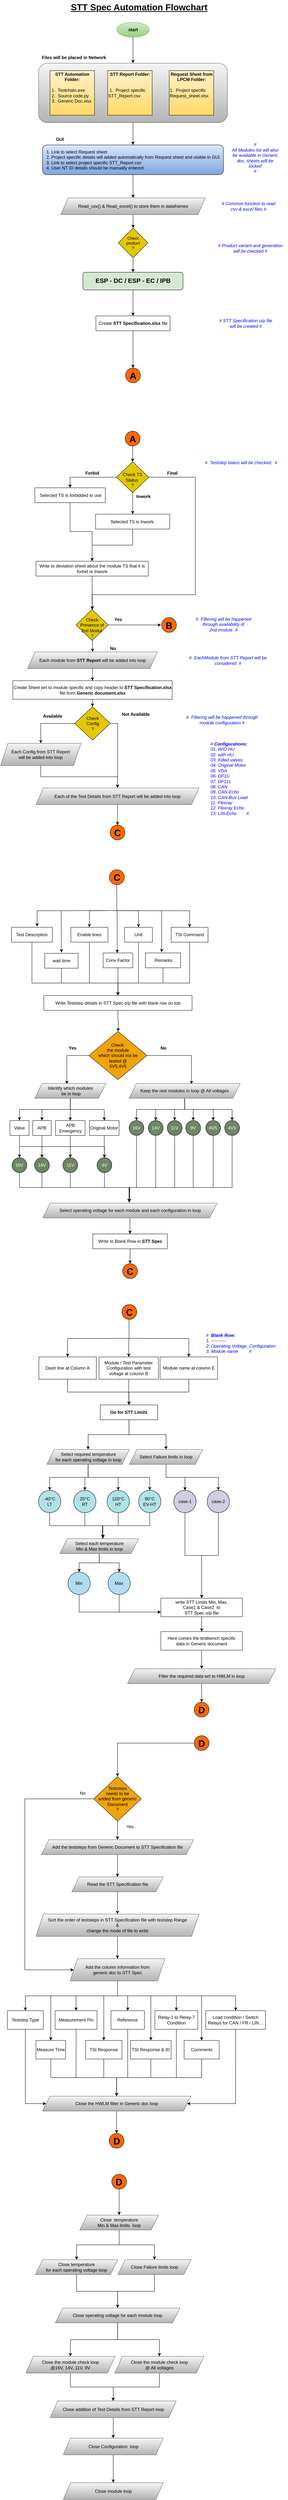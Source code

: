 <mxfile version="17.4.6" type="github" pages="2">
  <diagram id="C5RBs43oDa-KdzZeNtuy" name="Page-1">
    <mxGraphModel dx="1422" dy="2041" grid="1" gridSize="10" guides="1" tooltips="1" connect="1" arrows="1" fold="1" page="1" pageScale="1" pageWidth="827" pageHeight="1169" math="0" shadow="0">
      <root>
        <mxCell id="WIyWlLk6GJQsqaUBKTNV-0" />
        <mxCell id="WIyWlLk6GJQsqaUBKTNV-1" parent="WIyWlLk6GJQsqaUBKTNV-0" />
        <mxCell id="9YLodaeSadizynSN2vQj-11" style="edgeStyle=orthogonalEdgeStyle;rounded=0;orthogonalLoop=1;jettySize=auto;html=1;exitX=0.5;exitY=1;exitDx=0;exitDy=0;entryX=0.5;entryY=0;entryDx=0;entryDy=0;" parent="WIyWlLk6GJQsqaUBKTNV-1" source="sJJRUJYA5-9Eo12VGWl3-76" target="snfneStJWdSRdX8E7I__-12" edge="1">
          <mxGeometry relative="1" as="geometry" />
        </mxCell>
        <mxCell id="sJJRUJYA5-9Eo12VGWl3-76" value="&lt;div&gt;Each module from &lt;b&gt;STT Report&lt;/b&gt; will be added into loop&lt;/div&gt;" style="shape=parallelogram;perimeter=parallelogramPerimeter;whiteSpace=wrap;html=1;fixedSize=1;labelBackgroundColor=none;fillColor=#f5f5f5;gradientColor=#b3b3b3;strokeColor=#666666;" parent="WIyWlLk6GJQsqaUBKTNV-1" vertex="1">
          <mxGeometry x="117.5" y="624" width="350" height="45" as="geometry" />
        </mxCell>
        <mxCell id="RRgUqLvPFwYs8PCQudtX-83" style="edgeStyle=orthogonalEdgeStyle;rounded=0;orthogonalLoop=1;jettySize=auto;html=1;exitX=0;exitY=0.5;exitDx=0;exitDy=0;entryX=0.5;entryY=0;entryDx=0;entryDy=0;fontSize=17;" parent="WIyWlLk6GJQsqaUBKTNV-1" source="sJJRUJYA5-9Eo12VGWl3-79" target="RRgUqLvPFwYs8PCQudtX-82" edge="1">
          <mxGeometry relative="1" as="geometry" />
        </mxCell>
        <mxCell id="RRgUqLvPFwYs8PCQudtX-86" style="edgeStyle=orthogonalEdgeStyle;rounded=0;orthogonalLoop=1;jettySize=auto;html=1;exitX=1;exitY=0.5;exitDx=0;exitDy=0;entryX=0.5;entryY=0;entryDx=0;entryDy=0;fontSize=17;" parent="WIyWlLk6GJQsqaUBKTNV-1" source="sJJRUJYA5-9Eo12VGWl3-79" target="RRgUqLvPFwYs8PCQudtX-84" edge="1">
          <mxGeometry relative="1" as="geometry" />
        </mxCell>
        <mxCell id="sJJRUJYA5-9Eo12VGWl3-79" value="&lt;div&gt;Check &lt;br&gt;&lt;/div&gt;&lt;div&gt;Config&lt;/div&gt;&lt;div&gt;?&lt;br&gt;&lt;/div&gt;" style="rhombus;whiteSpace=wrap;html=1;fontColor=#000000;fillColor=#e3c800;strokeColor=#0A0900;" parent="WIyWlLk6GJQsqaUBKTNV-1" vertex="1">
          <mxGeometry x="244.5" y="771.5" width="96" height="90" as="geometry" />
        </mxCell>
        <mxCell id="rYvPCS0LZYQufS7g8COz-0" value="#&amp;nbsp; EachModule from STT Report will be considered&amp;nbsp; #" style="text;html=1;strokeColor=none;fillColor=none;align=center;verticalAlign=middle;whiteSpace=wrap;rounded=0;fontColor=#0000F2;fontStyle=2" parent="WIyWlLk6GJQsqaUBKTNV-1" vertex="1">
          <mxGeometry x="532.5" y="611.5" width="250" height="70" as="geometry" />
        </mxCell>
        <mxCell id="rYvPCS0LZYQufS7g8COz-1" value="#&amp;nbsp; Filtering will be happened through module configuration #" style="text;html=1;strokeColor=none;fillColor=none;align=center;verticalAlign=middle;whiteSpace=wrap;rounded=0;fontColor=#0000F2;fontStyle=2" parent="WIyWlLk6GJQsqaUBKTNV-1" vertex="1">
          <mxGeometry x="536.75" y="771.5" width="210" height="70" as="geometry" />
        </mxCell>
        <mxCell id="rYvPCS0LZYQufS7g8COz-6" value="Available" style="text;html=1;strokeColor=none;fillColor=none;align=center;verticalAlign=middle;whiteSpace=wrap;rounded=0;fontColor=#000005;fontStyle=1" parent="WIyWlLk6GJQsqaUBKTNV-1" vertex="1">
          <mxGeometry x="154.99" y="791.5" width="60" height="10" as="geometry" />
        </mxCell>
        <mxCell id="rYvPCS0LZYQufS7g8COz-7" value="Not Available" style="text;html=1;strokeColor=none;fillColor=none;align=center;verticalAlign=middle;whiteSpace=wrap;rounded=0;fontColor=#000005;fontStyle=1" parent="WIyWlLk6GJQsqaUBKTNV-1" vertex="1">
          <mxGeometry x="367.49" y="771.5" width="85.01" height="40" as="geometry" />
        </mxCell>
        <mxCell id="snfneStJWdSRdX8E7I__-76" style="edgeStyle=orthogonalEdgeStyle;rounded=0;orthogonalLoop=1;jettySize=auto;html=1;exitX=0.5;exitY=1;exitDx=0;exitDy=0;entryX=0.546;entryY=-0.05;entryDx=0;entryDy=0;entryPerimeter=0;fontSize=12;fontColor=#03030D;" parent="WIyWlLk6GJQsqaUBKTNV-1" source="lWemlZCQzADTL8tFUoLw-2" target="snfneStJWdSRdX8E7I__-75" edge="1">
          <mxGeometry relative="1" as="geometry" />
        </mxCell>
        <mxCell id="lWemlZCQzADTL8tFUoLw-2" value="&lt;div&gt;-40°C&lt;/div&gt;&lt;div&gt;LT&lt;br&gt;&lt;/div&gt;" style="ellipse;whiteSpace=wrap;html=1;aspect=fixed;labelBackgroundColor=none;fontSize=12;strokeColor=#000000;fillColor=#b0e3e6;" parent="WIyWlLk6GJQsqaUBKTNV-1" vertex="1">
          <mxGeometry x="147" y="2880" width="60" height="60" as="geometry" />
        </mxCell>
        <mxCell id="snfneStJWdSRdX8E7I__-82" style="edgeStyle=orthogonalEdgeStyle;rounded=0;orthogonalLoop=1;jettySize=auto;html=1;exitX=0.5;exitY=1;exitDx=0;exitDy=0;entryX=0.541;entryY=0.25;entryDx=0;entryDy=0;entryPerimeter=0;fontSize=12;fontColor=#03030D;" parent="WIyWlLk6GJQsqaUBKTNV-1" source="lWemlZCQzADTL8tFUoLw-3" target="snfneStJWdSRdX8E7I__-75" edge="1">
          <mxGeometry relative="1" as="geometry" />
        </mxCell>
        <mxCell id="lWemlZCQzADTL8tFUoLw-3" value="&lt;div&gt;25°C&lt;/div&gt;RT" style="ellipse;whiteSpace=wrap;html=1;aspect=fixed;labelBackgroundColor=none;fontSize=12;strokeColor=#000000;fillColor=#b0e3e6;" parent="WIyWlLk6GJQsqaUBKTNV-1" vertex="1">
          <mxGeometry x="242" y="2880" width="60" height="60" as="geometry" />
        </mxCell>
        <mxCell id="snfneStJWdSRdX8E7I__-80" style="edgeStyle=orthogonalEdgeStyle;rounded=0;orthogonalLoop=1;jettySize=auto;html=1;exitX=0.5;exitY=1;exitDx=0;exitDy=0;entryX=0.546;entryY=-0.05;entryDx=0;entryDy=0;entryPerimeter=0;fontSize=12;fontColor=#03030D;" parent="WIyWlLk6GJQsqaUBKTNV-1" source="lWemlZCQzADTL8tFUoLw-4" target="snfneStJWdSRdX8E7I__-75" edge="1">
          <mxGeometry relative="1" as="geometry" />
        </mxCell>
        <mxCell id="lWemlZCQzADTL8tFUoLw-4" value="&lt;div&gt;90°C&lt;/div&gt;&lt;div&gt;EV-HT&lt;br&gt;&lt;/div&gt;" style="ellipse;whiteSpace=wrap;html=1;aspect=fixed;labelBackgroundColor=none;fontSize=12;strokeColor=#000000;fillColor=#b0e3e6;" parent="WIyWlLk6GJQsqaUBKTNV-1" vertex="1">
          <mxGeometry x="417.0" y="2880" width="60" height="60" as="geometry" />
        </mxCell>
        <mxCell id="snfneStJWdSRdX8E7I__-81" style="edgeStyle=orthogonalEdgeStyle;rounded=0;orthogonalLoop=1;jettySize=auto;html=1;exitX=0.5;exitY=1;exitDx=0;exitDy=0;entryX=0.546;entryY=0;entryDx=0;entryDy=0;entryPerimeter=0;fontSize=12;fontColor=#03030D;" parent="WIyWlLk6GJQsqaUBKTNV-1" source="lWemlZCQzADTL8tFUoLw-5" target="snfneStJWdSRdX8E7I__-75" edge="1">
          <mxGeometry relative="1" as="geometry" />
        </mxCell>
        <mxCell id="lWemlZCQzADTL8tFUoLw-5" value="&lt;div&gt;120°C&lt;/div&gt;HT" style="ellipse;whiteSpace=wrap;html=1;aspect=fixed;labelBackgroundColor=none;fontSize=12;strokeColor=#000000;fillColor=#b0e3e6;" parent="WIyWlLk6GJQsqaUBKTNV-1" vertex="1">
          <mxGeometry x="332" y="2880" width="60" height="60" as="geometry" />
        </mxCell>
        <mxCell id="snfneStJWdSRdX8E7I__-279" style="edgeStyle=orthogonalEdgeStyle;rounded=0;orthogonalLoop=1;jettySize=auto;html=1;exitX=0.5;exitY=1;exitDx=0;exitDy=0;fontSize=12;fontColor=#03030D;" parent="WIyWlLk6GJQsqaUBKTNV-1" source="lWemlZCQzADTL8tFUoLw-19" target="snfneStJWdSRdX8E7I__-73" edge="1">
          <mxGeometry relative="1" as="geometry" />
        </mxCell>
        <mxCell id="lWemlZCQzADTL8tFUoLw-19" value="case-1" style="ellipse;whiteSpace=wrap;html=1;aspect=fixed;labelBackgroundColor=none;fontSize=12;strokeColor=#000000;fillColor=#d0cee2;" parent="WIyWlLk6GJQsqaUBKTNV-1" vertex="1">
          <mxGeometry x="512" y="2880" width="60" height="60" as="geometry" />
        </mxCell>
        <mxCell id="snfneStJWdSRdX8E7I__-280" style="edgeStyle=orthogonalEdgeStyle;rounded=0;orthogonalLoop=1;jettySize=auto;html=1;exitX=0.5;exitY=1;exitDx=0;exitDy=0;entryX=0.5;entryY=0;entryDx=0;entryDy=0;fontSize=12;fontColor=#03030D;" parent="WIyWlLk6GJQsqaUBKTNV-1" source="lWemlZCQzADTL8tFUoLw-20" target="snfneStJWdSRdX8E7I__-73" edge="1">
          <mxGeometry relative="1" as="geometry" />
        </mxCell>
        <mxCell id="lWemlZCQzADTL8tFUoLw-20" value="case-2" style="ellipse;whiteSpace=wrap;html=1;aspect=fixed;labelBackgroundColor=none;fontSize=12;strokeColor=#000000;fillColor=#d0cee2;" parent="WIyWlLk6GJQsqaUBKTNV-1" vertex="1">
          <mxGeometry x="602" y="2880" width="60" height="60" as="geometry" />
        </mxCell>
        <mxCell id="9YLodaeSadizynSN2vQj-12" style="edgeStyle=orthogonalEdgeStyle;rounded=0;orthogonalLoop=1;jettySize=auto;html=1;exitX=0.5;exitY=1;exitDx=0;exitDy=0;entryX=0.5;entryY=0;entryDx=0;entryDy=0;" parent="WIyWlLk6GJQsqaUBKTNV-1" source="snfneStJWdSRdX8E7I__-12" target="sJJRUJYA5-9Eo12VGWl3-79" edge="1">
          <mxGeometry relative="1" as="geometry" />
        </mxCell>
        <mxCell id="snfneStJWdSRdX8E7I__-12" value="Create Sheet wrt to module specific and copy header to &lt;b&gt;STT Specification.xlsx&lt;/b&gt; file from &lt;b&gt;Generic document.xlsx&lt;/b&gt;" style="rounded=0;whiteSpace=wrap;html=1;labelBackgroundColor=none;fontSize=12;fontColor=#03030D;strokeColor=#120F00;" parent="WIyWlLk6GJQsqaUBKTNV-1" vertex="1">
          <mxGeometry x="77.5" y="701.5" width="430" height="50" as="geometry" />
        </mxCell>
        <mxCell id="snfneStJWdSRdX8E7I__-46" style="edgeStyle=orthogonalEdgeStyle;rounded=0;orthogonalLoop=1;jettySize=auto;html=1;exitX=0.5;exitY=1;exitDx=0;exitDy=0;fontSize=12;fontColor=#03030D;" parent="WIyWlLk6GJQsqaUBKTNV-1" source="snfneStJWdSRdX8E7I__-44" target="lWemlZCQzADTL8tFUoLw-2" edge="1">
          <mxGeometry relative="1" as="geometry" />
        </mxCell>
        <mxCell id="snfneStJWdSRdX8E7I__-47" style="edgeStyle=orthogonalEdgeStyle;rounded=0;orthogonalLoop=1;jettySize=auto;html=1;exitX=0.5;exitY=1;exitDx=0;exitDy=0;fontSize=12;fontColor=#03030D;" parent="WIyWlLk6GJQsqaUBKTNV-1" source="snfneStJWdSRdX8E7I__-44" target="lWemlZCQzADTL8tFUoLw-3" edge="1">
          <mxGeometry relative="1" as="geometry" />
        </mxCell>
        <mxCell id="snfneStJWdSRdX8E7I__-48" style="edgeStyle=orthogonalEdgeStyle;rounded=0;orthogonalLoop=1;jettySize=auto;html=1;exitX=0.5;exitY=1;exitDx=0;exitDy=0;entryX=0.5;entryY=0;entryDx=0;entryDy=0;fontSize=12;fontColor=#03030D;" parent="WIyWlLk6GJQsqaUBKTNV-1" source="snfneStJWdSRdX8E7I__-44" target="lWemlZCQzADTL8tFUoLw-5" edge="1">
          <mxGeometry relative="1" as="geometry" />
        </mxCell>
        <mxCell id="snfneStJWdSRdX8E7I__-49" style="edgeStyle=orthogonalEdgeStyle;rounded=0;orthogonalLoop=1;jettySize=auto;html=1;exitX=0.5;exitY=1;exitDx=0;exitDy=0;fontSize=12;fontColor=#03030D;" parent="WIyWlLk6GJQsqaUBKTNV-1" source="snfneStJWdSRdX8E7I__-44" target="lWemlZCQzADTL8tFUoLw-4" edge="1">
          <mxGeometry relative="1" as="geometry" />
        </mxCell>
        <mxCell id="snfneStJWdSRdX8E7I__-44" value="&lt;div&gt;Select required temperature&lt;/div&gt;&lt;div&gt; for each operating voltage in loop&lt;br&gt;&lt;/div&gt;" style="shape=parallelogram;perimeter=parallelogramPerimeter;whiteSpace=wrap;html=1;fixedSize=1;labelBackgroundColor=none;fontSize=12;strokeColor=#666666;fillColor=#f5f5f5;gradientColor=#b3b3b3;" parent="WIyWlLk6GJQsqaUBKTNV-1" vertex="1">
          <mxGeometry x="169.5" y="2770" width="222.5" height="40" as="geometry" />
        </mxCell>
        <mxCell id="snfneStJWdSRdX8E7I__-54" style="edgeStyle=orthogonalEdgeStyle;rounded=0;orthogonalLoop=1;jettySize=auto;html=1;exitX=0.5;exitY=1;exitDx=0;exitDy=0;entryX=0.5;entryY=0;entryDx=0;entryDy=0;fontSize=12;fontColor=#03030D;" parent="WIyWlLk6GJQsqaUBKTNV-1" source="snfneStJWdSRdX8E7I__-51" target="lWemlZCQzADTL8tFUoLw-20" edge="1">
          <mxGeometry relative="1" as="geometry" />
        </mxCell>
        <mxCell id="snfneStJWdSRdX8E7I__-55" style="edgeStyle=orthogonalEdgeStyle;rounded=0;orthogonalLoop=1;jettySize=auto;html=1;exitX=0.5;exitY=1;exitDx=0;exitDy=0;entryX=0.5;entryY=0;entryDx=0;entryDy=0;fontSize=12;fontColor=#03030D;" parent="WIyWlLk6GJQsqaUBKTNV-1" source="snfneStJWdSRdX8E7I__-51" target="lWemlZCQzADTL8tFUoLw-19" edge="1">
          <mxGeometry relative="1" as="geometry" />
        </mxCell>
        <mxCell id="snfneStJWdSRdX8E7I__-51" value="Select Failure limits in loop" style="shape=parallelogram;perimeter=parallelogramPerimeter;whiteSpace=wrap;html=1;fixedSize=1;labelBackgroundColor=none;fontSize=12;strokeColor=#666666;fillColor=#f5f5f5;gradientColor=#b3b3b3;" parent="WIyWlLk6GJQsqaUBKTNV-1" vertex="1">
          <mxGeometry x="392" y="2770" width="198" height="40" as="geometry" />
        </mxCell>
        <mxCell id="snfneStJWdSRdX8E7I__-277" style="edgeStyle=orthogonalEdgeStyle;rounded=0;orthogonalLoop=1;jettySize=auto;html=1;exitX=0.5;exitY=1;exitDx=0;exitDy=0;entryX=0;entryY=0.75;entryDx=0;entryDy=0;fontSize=12;fontColor=#03030D;" parent="WIyWlLk6GJQsqaUBKTNV-1" source="snfneStJWdSRdX8E7I__-70" target="snfneStJWdSRdX8E7I__-73" edge="1">
          <mxGeometry relative="1" as="geometry" />
        </mxCell>
        <mxCell id="snfneStJWdSRdX8E7I__-70" value="Min" style="ellipse;whiteSpace=wrap;html=1;aspect=fixed;labelBackgroundColor=none;fontSize=12;strokeColor=#020B0F;fillColor=#b1ddf0;" parent="WIyWlLk6GJQsqaUBKTNV-1" vertex="1">
          <mxGeometry x="226.48" y="3100" width="60" height="60" as="geometry" />
        </mxCell>
        <mxCell id="snfneStJWdSRdX8E7I__-278" style="edgeStyle=orthogonalEdgeStyle;rounded=0;orthogonalLoop=1;jettySize=auto;html=1;exitX=0.5;exitY=1;exitDx=0;exitDy=0;entryX=0;entryY=0.75;entryDx=0;entryDy=0;fontSize=12;fontColor=#03030D;" parent="WIyWlLk6GJQsqaUBKTNV-1" source="snfneStJWdSRdX8E7I__-72" target="snfneStJWdSRdX8E7I__-73" edge="1">
          <mxGeometry relative="1" as="geometry" />
        </mxCell>
        <mxCell id="snfneStJWdSRdX8E7I__-72" value="Max" style="ellipse;whiteSpace=wrap;html=1;aspect=fixed;labelBackgroundColor=none;fontSize=12;strokeColor=#020B0F;fillColor=#b1ddf0;" parent="WIyWlLk6GJQsqaUBKTNV-1" vertex="1">
          <mxGeometry x="334.49" y="3100" width="60" height="60" as="geometry" />
        </mxCell>
        <mxCell id="RRgUqLvPFwYs8PCQudtX-105" style="edgeStyle=orthogonalEdgeStyle;rounded=0;orthogonalLoop=1;jettySize=auto;html=1;exitX=0.5;exitY=1;exitDx=0;exitDy=0;entryX=0.5;entryY=0;entryDx=0;entryDy=0;fontSize=12;" parent="WIyWlLk6GJQsqaUBKTNV-1" source="snfneStJWdSRdX8E7I__-73" target="RRgUqLvPFwYs8PCQudtX-104" edge="1">
          <mxGeometry relative="1" as="geometry" />
        </mxCell>
        <mxCell id="snfneStJWdSRdX8E7I__-73" value="&lt;div&gt;write STT Limits Min, Max,&lt;/div&gt;&lt;div&gt;Case1 &amp;amp; Case2&amp;nbsp; to &lt;br&gt;&lt;/div&gt;&lt;div&gt;STT Spec o/p file&lt;/div&gt;" style="rounded=0;whiteSpace=wrap;html=1;labelBackgroundColor=none;fontSize=12;fontColor=#03030D;strokeColor=#0F0D00;" parent="WIyWlLk6GJQsqaUBKTNV-1" vertex="1">
          <mxGeometry x="477" y="3170" width="220" height="50" as="geometry" />
        </mxCell>
        <mxCell id="snfneStJWdSRdX8E7I__-84" style="edgeStyle=orthogonalEdgeStyle;rounded=0;orthogonalLoop=1;jettySize=auto;html=1;exitX=0.5;exitY=1;exitDx=0;exitDy=0;entryX=0.5;entryY=0;entryDx=0;entryDy=0;fontSize=12;fontColor=#03030D;" parent="WIyWlLk6GJQsqaUBKTNV-1" source="snfneStJWdSRdX8E7I__-75" target="snfneStJWdSRdX8E7I__-70" edge="1">
          <mxGeometry relative="1" as="geometry" />
        </mxCell>
        <mxCell id="snfneStJWdSRdX8E7I__-85" style="edgeStyle=orthogonalEdgeStyle;rounded=0;orthogonalLoop=1;jettySize=auto;html=1;exitX=0.5;exitY=1;exitDx=0;exitDy=0;fontSize=12;fontColor=#03030D;" parent="WIyWlLk6GJQsqaUBKTNV-1" source="snfneStJWdSRdX8E7I__-75" target="snfneStJWdSRdX8E7I__-72" edge="1">
          <mxGeometry relative="1" as="geometry" />
        </mxCell>
        <mxCell id="snfneStJWdSRdX8E7I__-75" value="&lt;div&gt;Select each temperature&lt;/div&gt;&lt;div&gt;Min &amp;amp; Max limits in loop&lt;br&gt;&lt;/div&gt;" style="shape=parallelogram;perimeter=parallelogramPerimeter;whiteSpace=wrap;html=1;fixedSize=1;labelBackgroundColor=none;fontSize=12;strokeColor=#666666;fillColor=#f5f5f5;gradientColor=#b3b3b3;" parent="WIyWlLk6GJQsqaUBKTNV-1" vertex="1">
          <mxGeometry x="204.5" y="3010" width="212.5" height="40" as="geometry" />
        </mxCell>
        <mxCell id="snfneStJWdSRdX8E7I__-112" value="&lt;div&gt;# &lt;b&gt;Configurations:&lt;/b&gt;&lt;/div&gt;&lt;div&gt;01. W/O HU&lt;/div&gt;&lt;div&gt;02. with HU&lt;/div&gt;&lt;div&gt;03. Killed valves &lt;br&gt;&lt;/div&gt;&lt;div&gt;04. Original Motor&lt;/div&gt;&lt;div&gt;05. VDA&lt;/div&gt;&lt;div&gt;06. DF11i&lt;/div&gt;&lt;div&gt;07. DF11s&lt;/div&gt;&lt;div&gt;08. CAN&lt;/div&gt;&lt;div&gt;09. CAN-Echo&lt;/div&gt;&lt;div&gt;10. CAN-Bus Load&lt;/div&gt;&lt;div&gt;11. Flexray&lt;/div&gt;&lt;div&gt;12. Flexray Echo&lt;/div&gt;&lt;div&gt;13. LIN-Echo&amp;nbsp;&amp;nbsp;&amp;nbsp;&amp;nbsp;&amp;nbsp;&amp;nbsp;&amp;nbsp; #&lt;/div&gt;" style="text;html=1;strokeColor=none;fillColor=none;align=left;verticalAlign=middle;whiteSpace=wrap;rounded=0;fontColor=#0000F2;fontStyle=2" parent="WIyWlLk6GJQsqaUBKTNV-1" vertex="1">
          <mxGeometry x="608.5" y="930" width="210" height="70" as="geometry" />
        </mxCell>
        <mxCell id="snfneStJWdSRdX8E7I__-120" style="edgeStyle=orthogonalEdgeStyle;rounded=0;orthogonalLoop=1;jettySize=auto;html=1;exitX=0.5;exitY=1;exitDx=0;exitDy=0;fontSize=12;fontColor=#03030D;" parent="WIyWlLk6GJQsqaUBKTNV-1" target="snfneStJWdSRdX8E7I__-116" edge="1">
          <mxGeometry relative="1" as="geometry">
            <mxPoint x="390.37" y="2471" as="sourcePoint" />
          </mxGeometry>
        </mxCell>
        <mxCell id="snfneStJWdSRdX8E7I__-122" style="edgeStyle=orthogonalEdgeStyle;rounded=0;orthogonalLoop=1;jettySize=auto;html=1;exitX=0.5;exitY=1;exitDx=0;exitDy=0;entryX=0.5;entryY=0;entryDx=0;entryDy=0;fontSize=12;fontColor=#03030D;" parent="WIyWlLk6GJQsqaUBKTNV-1" target="snfneStJWdSRdX8E7I__-117" edge="1">
          <mxGeometry relative="1" as="geometry">
            <mxPoint x="390.37" y="2471" as="sourcePoint" />
          </mxGeometry>
        </mxCell>
        <mxCell id="snfneStJWdSRdX8E7I__-266" style="edgeStyle=orthogonalEdgeStyle;rounded=0;orthogonalLoop=1;jettySize=auto;html=1;exitX=0.5;exitY=1;exitDx=0;exitDy=0;entryX=0.5;entryY=0;entryDx=0;entryDy=0;fontSize=12;fontColor=#03030D;" parent="WIyWlLk6GJQsqaUBKTNV-1" source="snfneStJWdSRdX8E7I__-116" target="snfneStJWdSRdX8E7I__-264" edge="1">
          <mxGeometry relative="1" as="geometry" />
        </mxCell>
        <mxCell id="snfneStJWdSRdX8E7I__-116" value="Dash line at Column A" style="rounded=0;whiteSpace=wrap;html=1;labelBackgroundColor=none;fontSize=12;fontColor=#03030D;strokeColor=#0F0400;" parent="WIyWlLk6GJQsqaUBKTNV-1" vertex="1">
          <mxGeometry x="147.87" y="2521" width="154.99" height="60" as="geometry" />
        </mxCell>
        <mxCell id="snfneStJWdSRdX8E7I__-267" style="edgeStyle=orthogonalEdgeStyle;rounded=0;orthogonalLoop=1;jettySize=auto;html=1;exitX=0.5;exitY=1;exitDx=0;exitDy=0;entryX=0.5;entryY=0;entryDx=0;entryDy=0;fontSize=12;fontColor=#03030D;" parent="WIyWlLk6GJQsqaUBKTNV-1" source="snfneStJWdSRdX8E7I__-117" target="snfneStJWdSRdX8E7I__-264" edge="1">
          <mxGeometry relative="1" as="geometry" />
        </mxCell>
        <mxCell id="snfneStJWdSRdX8E7I__-117" value="Module name at column E" style="rounded=0;whiteSpace=wrap;html=1;labelBackgroundColor=none;fontSize=12;fontColor=#03030D;strokeColor=#0F0400;" parent="WIyWlLk6GJQsqaUBKTNV-1" vertex="1">
          <mxGeometry x="474.87" y="2521" width="155" height="60" as="geometry" />
        </mxCell>
        <mxCell id="snfneStJWdSRdX8E7I__-265" style="edgeStyle=orthogonalEdgeStyle;rounded=0;orthogonalLoop=1;jettySize=auto;html=1;exitX=0.5;exitY=1;exitDx=0;exitDy=0;entryX=0.5;entryY=0;entryDx=0;entryDy=0;fontSize=12;fontColor=#03030D;" parent="WIyWlLk6GJQsqaUBKTNV-1" source="snfneStJWdSRdX8E7I__-118" target="snfneStJWdSRdX8E7I__-264" edge="1">
          <mxGeometry relative="1" as="geometry" />
        </mxCell>
        <mxCell id="snfneStJWdSRdX8E7I__-118" value="Module / Test Parameter Configuration with test voltage at column B" style="rounded=0;whiteSpace=wrap;html=1;labelBackgroundColor=none;fontSize=12;fontColor=#03030D;strokeColor=#0F0400;" parent="WIyWlLk6GJQsqaUBKTNV-1" vertex="1">
          <mxGeometry x="310.35" y="2521" width="160.01" height="60" as="geometry" />
        </mxCell>
        <mxCell id="snfneStJWdSRdX8E7I__-133" style="edgeStyle=orthogonalEdgeStyle;rounded=0;orthogonalLoop=1;jettySize=auto;html=1;exitX=0.5;exitY=1;exitDx=0;exitDy=0;entryX=0.627;entryY=-0.05;entryDx=0;entryDy=0;entryPerimeter=0;fontSize=12;fontColor=#03030D;" parent="WIyWlLk6GJQsqaUBKTNV-1" target="snfneStJWdSRdX8E7I__-125" edge="1">
          <mxGeometry relative="1" as="geometry">
            <mxPoint x="341.22" y="1320" as="sourcePoint" />
          </mxGeometry>
        </mxCell>
        <mxCell id="snfneStJWdSRdX8E7I__-134" style="edgeStyle=orthogonalEdgeStyle;rounded=0;orthogonalLoop=1;jettySize=auto;html=1;exitX=0.5;exitY=1;exitDx=0;exitDy=0;entryX=0.5;entryY=0;entryDx=0;entryDy=0;fontSize=12;fontColor=#03030D;" parent="WIyWlLk6GJQsqaUBKTNV-1" target="snfneStJWdSRdX8E7I__-128" edge="1">
          <mxGeometry relative="1" as="geometry">
            <mxPoint x="341.22" y="1320" as="sourcePoint" />
          </mxGeometry>
        </mxCell>
        <mxCell id="snfneStJWdSRdX8E7I__-135" style="edgeStyle=orthogonalEdgeStyle;rounded=0;orthogonalLoop=1;jettySize=auto;html=1;exitX=0.5;exitY=1;exitDx=0;exitDy=0;entryX=0.5;entryY=0;entryDx=0;entryDy=0;fontSize=12;fontColor=#03030D;" parent="WIyWlLk6GJQsqaUBKTNV-1" target="snfneStJWdSRdX8E7I__-126" edge="1">
          <mxGeometry relative="1" as="geometry">
            <mxPoint x="341.22" y="1320" as="sourcePoint" />
          </mxGeometry>
        </mxCell>
        <mxCell id="snfneStJWdSRdX8E7I__-136" style="edgeStyle=orthogonalEdgeStyle;rounded=0;orthogonalLoop=1;jettySize=auto;html=1;exitX=0.5;exitY=1;exitDx=0;exitDy=0;entryX=0.5;entryY=0;entryDx=0;entryDy=0;fontSize=12;fontColor=#03030D;" parent="WIyWlLk6GJQsqaUBKTNV-1" target="snfneStJWdSRdX8E7I__-127" edge="1">
          <mxGeometry relative="1" as="geometry">
            <mxPoint x="341.22" y="1320" as="sourcePoint" />
          </mxGeometry>
        </mxCell>
        <mxCell id="snfneStJWdSRdX8E7I__-151" style="edgeStyle=orthogonalEdgeStyle;rounded=0;orthogonalLoop=1;jettySize=auto;html=1;exitX=0.5;exitY=1;exitDx=0;exitDy=0;fontSize=12;fontColor=#03030D;" parent="WIyWlLk6GJQsqaUBKTNV-1" source="snfneStJWdSRdX8E7I__-125" target="snfneStJWdSRdX8E7I__-150" edge="1">
          <mxGeometry relative="1" as="geometry">
            <Array as="points">
              <mxPoint x="129.22" y="1515" />
              <mxPoint x="361.22" y="1515" />
            </Array>
          </mxGeometry>
        </mxCell>
        <mxCell id="snfneStJWdSRdX8E7I__-125" value="Test Description" style="rounded=0;whiteSpace=wrap;html=1;labelBackgroundColor=none;fontSize=12;fontColor=#03030D;strokeColor=#0F0400;" parent="WIyWlLk6GJQsqaUBKTNV-1" vertex="1">
          <mxGeometry x="74.23" y="1365" width="109.99" height="40" as="geometry" />
        </mxCell>
        <mxCell id="snfneStJWdSRdX8E7I__-152" style="edgeStyle=orthogonalEdgeStyle;rounded=0;orthogonalLoop=1;jettySize=auto;html=1;exitX=0.5;exitY=1;exitDx=0;exitDy=0;entryX=0.5;entryY=0;entryDx=0;entryDy=0;fontSize=12;fontColor=#03030D;" parent="WIyWlLk6GJQsqaUBKTNV-1" source="snfneStJWdSRdX8E7I__-126" target="snfneStJWdSRdX8E7I__-150" edge="1">
          <mxGeometry relative="1" as="geometry">
            <Array as="points">
              <mxPoint x="284.22" y="1515" />
              <mxPoint x="361.22" y="1515" />
            </Array>
          </mxGeometry>
        </mxCell>
        <mxCell id="snfneStJWdSRdX8E7I__-126" value="Enable lines" style="rounded=0;whiteSpace=wrap;html=1;labelBackgroundColor=none;fontSize=12;fontColor=#03030D;strokeColor=#0F0400;" parent="WIyWlLk6GJQsqaUBKTNV-1" vertex="1">
          <mxGeometry x="234.22" y="1365" width="100" height="40" as="geometry" />
        </mxCell>
        <mxCell id="snfneStJWdSRdX8E7I__-153" style="edgeStyle=orthogonalEdgeStyle;rounded=0;orthogonalLoop=1;jettySize=auto;html=1;exitX=0.5;exitY=1;exitDx=0;exitDy=0;entryX=0.5;entryY=0;entryDx=0;entryDy=0;fontSize=12;fontColor=#03030D;" parent="WIyWlLk6GJQsqaUBKTNV-1" source="snfneStJWdSRdX8E7I__-127" target="snfneStJWdSRdX8E7I__-150" edge="1">
          <mxGeometry relative="1" as="geometry">
            <Array as="points">
              <mxPoint x="417.22" y="1515" />
              <mxPoint x="361.22" y="1515" />
            </Array>
          </mxGeometry>
        </mxCell>
        <mxCell id="snfneStJWdSRdX8E7I__-127" value="Unit" style="rounded=0;whiteSpace=wrap;html=1;labelBackgroundColor=none;fontSize=12;fontColor=#03030D;strokeColor=#0F0400;" parent="WIyWlLk6GJQsqaUBKTNV-1" vertex="1">
          <mxGeometry x="379.23" y="1365" width="74.99" height="40" as="geometry" />
        </mxCell>
        <mxCell id="snfneStJWdSRdX8E7I__-154" style="edgeStyle=orthogonalEdgeStyle;rounded=0;orthogonalLoop=1;jettySize=auto;html=1;exitX=0.5;exitY=1;exitDx=0;exitDy=0;fontSize=12;fontColor=#03030D;" parent="WIyWlLk6GJQsqaUBKTNV-1" source="snfneStJWdSRdX8E7I__-128" target="snfneStJWdSRdX8E7I__-150" edge="1">
          <mxGeometry relative="1" as="geometry">
            <Array as="points">
              <mxPoint x="554.22" y="1515" />
              <mxPoint x="361.22" y="1515" />
            </Array>
          </mxGeometry>
        </mxCell>
        <mxCell id="snfneStJWdSRdX8E7I__-128" value="TSI Command" style="rounded=0;whiteSpace=wrap;html=1;labelBackgroundColor=none;fontSize=12;fontColor=#03030D;strokeColor=#0F0400;" parent="WIyWlLk6GJQsqaUBKTNV-1" vertex="1">
          <mxGeometry x="504.73" y="1365" width="99.49" height="40" as="geometry" />
        </mxCell>
        <mxCell id="snfneStJWdSRdX8E7I__-155" style="edgeStyle=orthogonalEdgeStyle;rounded=0;orthogonalLoop=1;jettySize=auto;html=1;exitX=0.5;exitY=1;exitDx=0;exitDy=0;entryX=0.5;entryY=0;entryDx=0;entryDy=0;fontSize=12;fontColor=#03030D;" parent="WIyWlLk6GJQsqaUBKTNV-1" source="snfneStJWdSRdX8E7I__-130" target="snfneStJWdSRdX8E7I__-150" edge="1">
          <mxGeometry relative="1" as="geometry">
            <Array as="points">
              <mxPoint x="209.22" y="1515" />
              <mxPoint x="361.22" y="1515" />
            </Array>
          </mxGeometry>
        </mxCell>
        <mxCell id="snfneStJWdSRdX8E7I__-130" value="wait time" style="rounded=0;whiteSpace=wrap;html=1;labelBackgroundColor=none;fontSize=12;fontColor=#03030D;strokeColor=#0F0400;" parent="WIyWlLk6GJQsqaUBKTNV-1" vertex="1">
          <mxGeometry x="163.71" y="1435" width="90" height="40" as="geometry" />
        </mxCell>
        <mxCell id="snfneStJWdSRdX8E7I__-156" style="edgeStyle=orthogonalEdgeStyle;rounded=0;orthogonalLoop=1;jettySize=auto;html=1;exitX=0.5;exitY=1;exitDx=0;exitDy=0;entryX=0.5;entryY=0;entryDx=0;entryDy=0;fontSize=12;fontColor=#03030D;" parent="WIyWlLk6GJQsqaUBKTNV-1" source="snfneStJWdSRdX8E7I__-131" target="snfneStJWdSRdX8E7I__-150" edge="1">
          <mxGeometry relative="1" as="geometry" />
        </mxCell>
        <mxCell id="snfneStJWdSRdX8E7I__-131" value="Conv Factor" style="rounded=0;whiteSpace=wrap;html=1;labelBackgroundColor=none;fontSize=12;fontColor=#03030D;strokeColor=#0F0400;" parent="WIyWlLk6GJQsqaUBKTNV-1" vertex="1">
          <mxGeometry x="321.23" y="1434" width="79.98" height="40" as="geometry" />
        </mxCell>
        <mxCell id="snfneStJWdSRdX8E7I__-157" style="edgeStyle=orthogonalEdgeStyle;rounded=0;orthogonalLoop=1;jettySize=auto;html=1;exitX=0.5;exitY=1;exitDx=0;exitDy=0;entryX=0.5;entryY=0;entryDx=0;entryDy=0;fontSize=12;fontColor=#03030D;" parent="WIyWlLk6GJQsqaUBKTNV-1" source="snfneStJWdSRdX8E7I__-132" target="snfneStJWdSRdX8E7I__-150" edge="1">
          <mxGeometry relative="1" as="geometry">
            <Array as="points">
              <mxPoint x="483.22" y="1515" />
              <mxPoint x="361.22" y="1515" />
            </Array>
          </mxGeometry>
        </mxCell>
        <mxCell id="snfneStJWdSRdX8E7I__-132" value="&amp;nbsp;Remarks" style="rounded=0;whiteSpace=wrap;html=1;labelBackgroundColor=none;fontSize=12;fontColor=#03030D;strokeColor=#0F0400;" parent="WIyWlLk6GJQsqaUBKTNV-1" vertex="1">
          <mxGeometry x="435.21" y="1434" width="94.99" height="40" as="geometry" />
        </mxCell>
        <mxCell id="snfneStJWdSRdX8E7I__-138" value="" style="endArrow=classic;html=1;rounded=0;fontSize=12;fontColor=#03030D;" parent="WIyWlLk6GJQsqaUBKTNV-1" edge="1">
          <mxGeometry width="50" height="50" relative="1" as="geometry">
            <mxPoint x="208" y="1320" as="sourcePoint" />
            <mxPoint x="208.72" y="1433" as="targetPoint" />
          </mxGeometry>
        </mxCell>
        <mxCell id="snfneStJWdSRdX8E7I__-139" value="" style="endArrow=classic;html=1;rounded=0;fontSize=12;fontColor=#03030D;" parent="WIyWlLk6GJQsqaUBKTNV-1" edge="1">
          <mxGeometry width="50" height="50" relative="1" as="geometry">
            <mxPoint x="359" y="1320" as="sourcePoint" />
            <mxPoint x="359.23" y="1434" as="targetPoint" />
          </mxGeometry>
        </mxCell>
        <mxCell id="snfneStJWdSRdX8E7I__-140" value="" style="endArrow=classic;html=1;rounded=0;fontSize=12;fontColor=#03030D;" parent="WIyWlLk6GJQsqaUBKTNV-1" edge="1">
          <mxGeometry width="50" height="50" relative="1" as="geometry">
            <mxPoint x="479" y="1320" as="sourcePoint" />
            <mxPoint x="479.22" y="1432" as="targetPoint" />
          </mxGeometry>
        </mxCell>
        <mxCell id="snfneStJWdSRdX8E7I__-161" style="edgeStyle=orthogonalEdgeStyle;rounded=0;orthogonalLoop=1;jettySize=auto;html=1;exitX=0.5;exitY=1;exitDx=0;exitDy=0;fontSize=12;fontColor=#03030D;" parent="WIyWlLk6GJQsqaUBKTNV-1" source="snfneStJWdSRdX8E7I__-150" edge="1">
          <mxGeometry relative="1" as="geometry">
            <mxPoint x="361.72" y="1645" as="targetPoint" />
          </mxGeometry>
        </mxCell>
        <mxCell id="snfneStJWdSRdX8E7I__-150" value="Write Teststep details in STT Spec o/p file with blank row on top" style="rounded=0;whiteSpace=wrap;html=1;labelBackgroundColor=none;fontSize=12;fontColor=#03030D;strokeColor=#0F0D00;" parent="WIyWlLk6GJQsqaUBKTNV-1" vertex="1">
          <mxGeometry x="161.22" y="1548.5" width="400" height="40" as="geometry" />
        </mxCell>
        <mxCell id="snfneStJWdSRdX8E7I__-162" value="&lt;div&gt;#&amp;nbsp; &lt;b&gt;Blank Row:&lt;/b&gt;&lt;/div&gt;&lt;div&gt;1. ----------&lt;/div&gt;&lt;div&gt;2: Operating Voltage_Configuration&lt;/div&gt;&lt;div&gt;3. Module name&amp;nbsp;&amp;nbsp;&amp;nbsp;&amp;nbsp;&amp;nbsp;&amp;nbsp;&amp;nbsp;&amp;nbsp; #&lt;/div&gt;" style="text;html=1;strokeColor=none;fillColor=none;align=left;verticalAlign=middle;whiteSpace=wrap;rounded=0;fontColor=#0000F2;fontStyle=2" parent="WIyWlLk6GJQsqaUBKTNV-1" vertex="1">
          <mxGeometry x="597" y="2446" width="202.5" height="75" as="geometry" />
        </mxCell>
        <mxCell id="snfneStJWdSRdX8E7I__-251" style="edgeStyle=orthogonalEdgeStyle;rounded=0;orthogonalLoop=1;jettySize=auto;html=1;exitX=0.5;exitY=1;exitDx=0;exitDy=0;entryX=0.5;entryY=0;entryDx=0;entryDy=0;fontSize=12;fontColor=#03030D;" parent="WIyWlLk6GJQsqaUBKTNV-1" target="snfneStJWdSRdX8E7I__-118" edge="1">
          <mxGeometry relative="1" as="geometry">
            <mxPoint x="390.875" y="2420" as="sourcePoint" />
          </mxGeometry>
        </mxCell>
        <mxCell id="snfneStJWdSRdX8E7I__-207" style="edgeStyle=orthogonalEdgeStyle;rounded=0;orthogonalLoop=1;jettySize=auto;html=1;exitX=0;exitY=0.5;exitDx=0;exitDy=0;entryX=0.451;entryY=0.05;entryDx=0;entryDy=0;entryPerimeter=0;fontSize=12;fontColor=#03030D;" parent="WIyWlLk6GJQsqaUBKTNV-1" source="snfneStJWdSRdX8E7I__-179" target="snfneStJWdSRdX8E7I__-206" edge="1">
          <mxGeometry relative="1" as="geometry" />
        </mxCell>
        <mxCell id="snfneStJWdSRdX8E7I__-228" style="edgeStyle=orthogonalEdgeStyle;rounded=0;orthogonalLoop=1;jettySize=auto;html=1;exitX=1;exitY=0.5;exitDx=0;exitDy=0;entryX=0.561;entryY=0.05;entryDx=0;entryDy=0;entryPerimeter=0;fontSize=12;fontColor=#03030D;" parent="WIyWlLk6GJQsqaUBKTNV-1" source="snfneStJWdSRdX8E7I__-179" target="snfneStJWdSRdX8E7I__-227" edge="1">
          <mxGeometry relative="1" as="geometry" />
        </mxCell>
        <mxCell id="snfneStJWdSRdX8E7I__-179" value="&lt;div&gt;Check&amp;nbsp; &lt;br&gt;&lt;/div&gt;&lt;div&gt;the module&lt;/div&gt;&lt;div&gt; which should not be &lt;br&gt;&lt;/div&gt;&lt;div&gt;tested @&lt;br&gt;&lt;/div&gt;&lt;div&gt;6V5,4V5&lt;/div&gt;" style="rhombus;whiteSpace=wrap;html=1;labelBackgroundColor=none;fontSize=12;fontColor=#000000;strokeColor=#140C00;fillColor=#f0a30a;" parent="WIyWlLk6GJQsqaUBKTNV-1" vertex="1">
          <mxGeometry x="282.83" y="1645" width="156.77" height="130" as="geometry" />
        </mxCell>
        <mxCell id="snfneStJWdSRdX8E7I__-241" style="edgeStyle=orthogonalEdgeStyle;rounded=0;orthogonalLoop=1;jettySize=auto;html=1;exitX=0.5;exitY=1;exitDx=0;exitDy=0;fontSize=12;fontColor=#03030D;" parent="WIyWlLk6GJQsqaUBKTNV-1" source="snfneStJWdSRdX8E7I__-188" edge="1">
          <mxGeometry relative="1" as="geometry">
            <mxPoint x="391.22" y="2105" as="targetPoint" />
            <Array as="points">
              <mxPoint x="411.22" y="2065" />
              <mxPoint x="391.22" y="2065" />
            </Array>
          </mxGeometry>
        </mxCell>
        <mxCell id="snfneStJWdSRdX8E7I__-188" value="16V" style="ellipse;whiteSpace=wrap;html=1;aspect=fixed;labelBackgroundColor=none;fontSize=12;fontColor=#ffffff;strokeColor=#000000;fillColor=#6d8764;" parent="WIyWlLk6GJQsqaUBKTNV-1" vertex="1">
          <mxGeometry x="391.22" y="1885" width="40" height="40" as="geometry" />
        </mxCell>
        <mxCell id="snfneStJWdSRdX8E7I__-246" style="edgeStyle=orthogonalEdgeStyle;rounded=0;orthogonalLoop=1;jettySize=auto;html=1;exitX=0.5;exitY=1;exitDx=0;exitDy=0;entryX=0.5;entryY=0;entryDx=0;entryDy=0;fontSize=12;fontColor=#03030D;" parent="WIyWlLk6GJQsqaUBKTNV-1" source="snfneStJWdSRdX8E7I__-190" edge="1">
          <mxGeometry relative="1" as="geometry">
            <mxPoint x="392.21" y="2105" as="targetPoint" />
            <Array as="points">
              <mxPoint x="669.22" y="2065" />
              <mxPoint x="391.22" y="2065" />
            </Array>
          </mxGeometry>
        </mxCell>
        <mxCell id="snfneStJWdSRdX8E7I__-190" value="4V5" style="ellipse;whiteSpace=wrap;html=1;aspect=fixed;labelBackgroundColor=none;fontSize=12;fontColor=#ffffff;strokeColor=#000000;fillColor=#6d8764;" parent="WIyWlLk6GJQsqaUBKTNV-1" vertex="1">
          <mxGeometry x="649.22" y="1885" width="40" height="40" as="geometry" />
        </mxCell>
        <mxCell id="snfneStJWdSRdX8E7I__-242" style="edgeStyle=orthogonalEdgeStyle;rounded=0;orthogonalLoop=1;jettySize=auto;html=1;exitX=0.5;exitY=1;exitDx=0;exitDy=0;fontSize=12;fontColor=#03030D;" parent="WIyWlLk6GJQsqaUBKTNV-1" source="snfneStJWdSRdX8E7I__-192" edge="1">
          <mxGeometry relative="1" as="geometry">
            <mxPoint x="391.22" y="2105" as="targetPoint" />
            <Array as="points">
              <mxPoint x="463.22" y="2065" />
              <mxPoint x="391.22" y="2065" />
            </Array>
          </mxGeometry>
        </mxCell>
        <mxCell id="snfneStJWdSRdX8E7I__-192" value="14V" style="ellipse;whiteSpace=wrap;html=1;aspect=fixed;labelBackgroundColor=none;fontSize=12;fontColor=#ffffff;strokeColor=#000000;fillColor=#6d8764;" parent="WIyWlLk6GJQsqaUBKTNV-1" vertex="1">
          <mxGeometry x="443.22" y="1885" width="40" height="40" as="geometry" />
        </mxCell>
        <mxCell id="snfneStJWdSRdX8E7I__-243" style="edgeStyle=orthogonalEdgeStyle;rounded=0;orthogonalLoop=1;jettySize=auto;html=1;exitX=0.5;exitY=1;exitDx=0;exitDy=0;fontSize=12;fontColor=#03030D;" parent="WIyWlLk6GJQsqaUBKTNV-1" source="snfneStJWdSRdX8E7I__-194" edge="1">
          <mxGeometry relative="1" as="geometry">
            <mxPoint x="391.22" y="2105" as="targetPoint" />
            <Array as="points">
              <mxPoint x="514.22" y="2065" />
              <mxPoint x="391.22" y="2065" />
            </Array>
          </mxGeometry>
        </mxCell>
        <mxCell id="snfneStJWdSRdX8E7I__-194" value="11V" style="ellipse;whiteSpace=wrap;html=1;aspect=fixed;labelBackgroundColor=none;fontSize=12;fontColor=#ffffff;strokeColor=#000000;fillColor=#6d8764;" parent="WIyWlLk6GJQsqaUBKTNV-1" vertex="1">
          <mxGeometry x="494.22" y="1885" width="40" height="40" as="geometry" />
        </mxCell>
        <mxCell id="snfneStJWdSRdX8E7I__-244" style="edgeStyle=orthogonalEdgeStyle;rounded=0;orthogonalLoop=1;jettySize=auto;html=1;exitX=0.5;exitY=1;exitDx=0;exitDy=0;entryX=0.5;entryY=0;entryDx=0;entryDy=0;fontSize=12;fontColor=#03030D;" parent="WIyWlLk6GJQsqaUBKTNV-1" source="snfneStJWdSRdX8E7I__-196" edge="1">
          <mxGeometry relative="1" as="geometry">
            <mxPoint x="392.21" y="2105" as="targetPoint" />
            <Array as="points">
              <mxPoint x="564.22" y="2065" />
              <mxPoint x="391.22" y="2065" />
            </Array>
          </mxGeometry>
        </mxCell>
        <mxCell id="snfneStJWdSRdX8E7I__-196" value="9V" style="ellipse;whiteSpace=wrap;html=1;aspect=fixed;labelBackgroundColor=none;fontSize=12;fontColor=#ffffff;strokeColor=#000000;fillColor=#6d8764;" parent="WIyWlLk6GJQsqaUBKTNV-1" vertex="1">
          <mxGeometry x="544.22" y="1885" width="40" height="40" as="geometry" />
        </mxCell>
        <mxCell id="snfneStJWdSRdX8E7I__-245" style="edgeStyle=orthogonalEdgeStyle;rounded=0;orthogonalLoop=1;jettySize=auto;html=1;exitX=0.5;exitY=1;exitDx=0;exitDy=0;entryX=0.5;entryY=0;entryDx=0;entryDy=0;fontSize=12;fontColor=#03030D;" parent="WIyWlLk6GJQsqaUBKTNV-1" source="snfneStJWdSRdX8E7I__-198" edge="1">
          <mxGeometry relative="1" as="geometry">
            <mxPoint x="392.21" y="2105" as="targetPoint" />
            <Array as="points">
              <mxPoint x="618.22" y="2065" />
              <mxPoint x="391.22" y="2065" />
            </Array>
          </mxGeometry>
        </mxCell>
        <mxCell id="snfneStJWdSRdX8E7I__-198" value="6V5" style="ellipse;whiteSpace=wrap;html=1;aspect=fixed;labelBackgroundColor=none;fontSize=12;fontColor=#ffffff;strokeColor=#000000;fillColor=#6d8764;" parent="WIyWlLk6GJQsqaUBKTNV-1" vertex="1">
          <mxGeometry x="598.22" y="1885" width="40" height="40" as="geometry" />
        </mxCell>
        <mxCell id="snfneStJWdSRdX8E7I__-199" value="No" style="text;html=1;strokeColor=none;fillColor=none;align=center;verticalAlign=middle;whiteSpace=wrap;rounded=0;fontColor=#000005;fontStyle=1" parent="WIyWlLk6GJQsqaUBKTNV-1" vertex="1">
          <mxGeometry x="454.22" y="1685" width="60" height="10" as="geometry" />
        </mxCell>
        <mxCell id="snfneStJWdSRdX8E7I__-200" value="Yes" style="text;html=1;strokeColor=none;fillColor=none;align=center;verticalAlign=middle;whiteSpace=wrap;rounded=0;fontColor=#000005;fontStyle=1" parent="WIyWlLk6GJQsqaUBKTNV-1" vertex="1">
          <mxGeometry x="194.25" y="1685" width="90" height="10" as="geometry" />
        </mxCell>
        <mxCell id="snfneStJWdSRdX8E7I__-217" style="edgeStyle=orthogonalEdgeStyle;rounded=0;orthogonalLoop=1;jettySize=auto;html=1;exitX=0.5;exitY=1;exitDx=0;exitDy=0;fontSize=12;fontColor=#03030D;" parent="WIyWlLk6GJQsqaUBKTNV-1" source="snfneStJWdSRdX8E7I__-201" target="snfneStJWdSRdX8E7I__-213" edge="1">
          <mxGeometry relative="1" as="geometry" />
        </mxCell>
        <mxCell id="snfneStJWdSRdX8E7I__-219" style="edgeStyle=orthogonalEdgeStyle;rounded=0;orthogonalLoop=1;jettySize=auto;html=1;exitX=0.5;exitY=1;exitDx=0;exitDy=0;entryX=0.5;entryY=0;entryDx=0;entryDy=0;fontSize=12;fontColor=#03030D;" parent="WIyWlLk6GJQsqaUBKTNV-1" source="snfneStJWdSRdX8E7I__-201" target="snfneStJWdSRdX8E7I__-216" edge="1">
          <mxGeometry relative="1" as="geometry" />
        </mxCell>
        <mxCell id="snfneStJWdSRdX8E7I__-201" value="Valve" style="rounded=0;whiteSpace=wrap;html=1;labelBackgroundColor=none;fontSize=12;fontColor=#03030D;strokeColor=#0F0400;" parent="WIyWlLk6GJQsqaUBKTNV-1" vertex="1">
          <mxGeometry x="69.75" y="1885" width="51.47" height="40" as="geometry" />
        </mxCell>
        <mxCell id="snfneStJWdSRdX8E7I__-223" style="edgeStyle=orthogonalEdgeStyle;rounded=0;orthogonalLoop=1;jettySize=auto;html=1;exitX=0.5;exitY=1;exitDx=0;exitDy=0;entryX=0.5;entryY=0;entryDx=0;entryDy=0;fontSize=12;fontColor=#03030D;" parent="WIyWlLk6GJQsqaUBKTNV-1" source="snfneStJWdSRdX8E7I__-202" target="snfneStJWdSRdX8E7I__-214" edge="1">
          <mxGeometry relative="1" as="geometry" />
        </mxCell>
        <mxCell id="snfneStJWdSRdX8E7I__-202" value="APB" style="rounded=0;whiteSpace=wrap;html=1;labelBackgroundColor=none;fontSize=12;fontColor=#03030D;strokeColor=#0F0400;" parent="WIyWlLk6GJQsqaUBKTNV-1" vertex="1">
          <mxGeometry x="131.24" y="1885" width="49.98" height="40" as="geometry" />
        </mxCell>
        <mxCell id="snfneStJWdSRdX8E7I__-225" style="edgeStyle=orthogonalEdgeStyle;rounded=0;orthogonalLoop=1;jettySize=auto;html=1;exitX=0.5;exitY=1;exitDx=0;exitDy=0;entryX=0.5;entryY=0;entryDx=0;entryDy=0;fontSize=12;fontColor=#03030D;" parent="WIyWlLk6GJQsqaUBKTNV-1" source="snfneStJWdSRdX8E7I__-203" target="snfneStJWdSRdX8E7I__-215" edge="1">
          <mxGeometry relative="1" as="geometry" />
        </mxCell>
        <mxCell id="snfneStJWdSRdX8E7I__-203" value="APB Emergency" style="rounded=0;whiteSpace=wrap;html=1;labelBackgroundColor=none;fontSize=12;fontColor=#03030D;strokeColor=#0F0400;" parent="WIyWlLk6GJQsqaUBKTNV-1" vertex="1">
          <mxGeometry x="192.64" y="1885" width="79.98" height="40" as="geometry" />
        </mxCell>
        <mxCell id="snfneStJWdSRdX8E7I__-226" style="edgeStyle=orthogonalEdgeStyle;rounded=0;orthogonalLoop=1;jettySize=auto;html=1;exitX=0.5;exitY=1;exitDx=0;exitDy=0;entryX=0.5;entryY=0;entryDx=0;entryDy=0;fontSize=12;fontColor=#03030D;" parent="WIyWlLk6GJQsqaUBKTNV-1" source="snfneStJWdSRdX8E7I__-204" target="snfneStJWdSRdX8E7I__-216" edge="1">
          <mxGeometry relative="1" as="geometry" />
        </mxCell>
        <mxCell id="snfneStJWdSRdX8E7I__-204" value="Original Motor" style="rounded=0;whiteSpace=wrap;html=1;labelBackgroundColor=none;fontSize=12;fontColor=#03030D;strokeColor=#0F0400;" parent="WIyWlLk6GJQsqaUBKTNV-1" vertex="1">
          <mxGeometry x="284.25" y="1885" width="79.98" height="40" as="geometry" />
        </mxCell>
        <mxCell id="snfneStJWdSRdX8E7I__-208" style="edgeStyle=orthogonalEdgeStyle;rounded=0;orthogonalLoop=1;jettySize=auto;html=1;exitX=0.5;exitY=1;exitDx=0;exitDy=0;entryX=0.5;entryY=0;entryDx=0;entryDy=0;fontSize=12;fontColor=#03030D;" parent="WIyWlLk6GJQsqaUBKTNV-1" source="snfneStJWdSRdX8E7I__-206" target="snfneStJWdSRdX8E7I__-201" edge="1">
          <mxGeometry relative="1" as="geometry" />
        </mxCell>
        <mxCell id="snfneStJWdSRdX8E7I__-209" style="edgeStyle=orthogonalEdgeStyle;rounded=0;orthogonalLoop=1;jettySize=auto;html=1;exitX=0.5;exitY=1;exitDx=0;exitDy=0;entryX=0.5;entryY=0;entryDx=0;entryDy=0;fontSize=12;fontColor=#03030D;" parent="WIyWlLk6GJQsqaUBKTNV-1" source="snfneStJWdSRdX8E7I__-206" target="snfneStJWdSRdX8E7I__-202" edge="1">
          <mxGeometry relative="1" as="geometry" />
        </mxCell>
        <mxCell id="snfneStJWdSRdX8E7I__-210" style="edgeStyle=orthogonalEdgeStyle;rounded=0;orthogonalLoop=1;jettySize=auto;html=1;exitX=0.5;exitY=1;exitDx=0;exitDy=0;fontSize=12;fontColor=#03030D;" parent="WIyWlLk6GJQsqaUBKTNV-1" source="snfneStJWdSRdX8E7I__-206" target="snfneStJWdSRdX8E7I__-203" edge="1">
          <mxGeometry relative="1" as="geometry" />
        </mxCell>
        <mxCell id="snfneStJWdSRdX8E7I__-212" style="edgeStyle=orthogonalEdgeStyle;rounded=0;orthogonalLoop=1;jettySize=auto;html=1;exitX=0.5;exitY=1;exitDx=0;exitDy=0;fontSize=12;fontColor=#03030D;" parent="WIyWlLk6GJQsqaUBKTNV-1" source="snfneStJWdSRdX8E7I__-206" target="snfneStJWdSRdX8E7I__-204" edge="1">
          <mxGeometry relative="1" as="geometry" />
        </mxCell>
        <mxCell id="snfneStJWdSRdX8E7I__-206" value="&lt;div&gt;Identify which modules &lt;br&gt;&lt;/div&gt;&lt;div&gt;&amp;nbsp;be in loop&lt;/div&gt;" style="shape=parallelogram;perimeter=parallelogramPerimeter;whiteSpace=wrap;html=1;fixedSize=1;labelBackgroundColor=none;fontSize=12;strokeColor=#666666;fillColor=#f5f5f5;gradientColor=#b3b3b3;" parent="WIyWlLk6GJQsqaUBKTNV-1" vertex="1">
          <mxGeometry x="136.71" y="1785" width="192.01" height="40" as="geometry" />
        </mxCell>
        <mxCell id="snfneStJWdSRdX8E7I__-237" style="edgeStyle=orthogonalEdgeStyle;rounded=0;orthogonalLoop=1;jettySize=auto;html=1;exitX=0.5;exitY=1;exitDx=0;exitDy=0;fontSize=12;fontColor=#03030D;" parent="WIyWlLk6GJQsqaUBKTNV-1" source="snfneStJWdSRdX8E7I__-213" edge="1">
          <mxGeometry relative="1" as="geometry">
            <mxPoint x="392.22" y="2105" as="targetPoint" />
          </mxGeometry>
        </mxCell>
        <mxCell id="snfneStJWdSRdX8E7I__-213" value="16V" style="ellipse;whiteSpace=wrap;html=1;aspect=fixed;labelBackgroundColor=none;fontSize=12;fontColor=#ffffff;strokeColor=#000000;fillColor=#6d8764;" parent="WIyWlLk6GJQsqaUBKTNV-1" vertex="1">
          <mxGeometry x="75.48" y="1985" width="40" height="40" as="geometry" />
        </mxCell>
        <mxCell id="snfneStJWdSRdX8E7I__-238" style="edgeStyle=orthogonalEdgeStyle;rounded=0;orthogonalLoop=1;jettySize=auto;html=1;exitX=0.5;exitY=1;exitDx=0;exitDy=0;entryX=0.5;entryY=0;entryDx=0;entryDy=0;fontSize=12;fontColor=#03030D;" parent="WIyWlLk6GJQsqaUBKTNV-1" source="snfneStJWdSRdX8E7I__-214" edge="1">
          <mxGeometry relative="1" as="geometry">
            <mxPoint x="392.21" y="2105" as="targetPoint" />
          </mxGeometry>
        </mxCell>
        <mxCell id="snfneStJWdSRdX8E7I__-214" value="14V" style="ellipse;whiteSpace=wrap;html=1;aspect=fixed;labelBackgroundColor=none;fontSize=12;fontColor=#ffffff;strokeColor=#000000;fillColor=#6d8764;" parent="WIyWlLk6GJQsqaUBKTNV-1" vertex="1">
          <mxGeometry x="136.23" y="1985" width="40" height="40" as="geometry" />
        </mxCell>
        <mxCell id="snfneStJWdSRdX8E7I__-239" style="edgeStyle=orthogonalEdgeStyle;rounded=0;orthogonalLoop=1;jettySize=auto;html=1;exitX=0.5;exitY=1;exitDx=0;exitDy=0;fontSize=12;fontColor=#03030D;" parent="WIyWlLk6GJQsqaUBKTNV-1" source="snfneStJWdSRdX8E7I__-215" edge="1">
          <mxGeometry relative="1" as="geometry">
            <mxPoint x="392.22" y="2105" as="targetPoint" />
          </mxGeometry>
        </mxCell>
        <mxCell id="snfneStJWdSRdX8E7I__-215" value="11V" style="ellipse;whiteSpace=wrap;html=1;aspect=fixed;labelBackgroundColor=none;fontSize=12;fontColor=#ffffff;strokeColor=#000000;fillColor=#6d8764;" parent="WIyWlLk6GJQsqaUBKTNV-1" vertex="1">
          <mxGeometry x="212.63" y="1985" width="40" height="40" as="geometry" />
        </mxCell>
        <mxCell id="snfneStJWdSRdX8E7I__-240" style="edgeStyle=orthogonalEdgeStyle;rounded=0;orthogonalLoop=1;jettySize=auto;html=1;exitX=0.5;exitY=1;exitDx=0;exitDy=0;entryX=0.5;entryY=0;entryDx=0;entryDy=0;fontSize=12;fontColor=#03030D;" parent="WIyWlLk6GJQsqaUBKTNV-1" source="snfneStJWdSRdX8E7I__-216" edge="1">
          <mxGeometry relative="1" as="geometry">
            <mxPoint x="392.21" y="2105" as="targetPoint" />
          </mxGeometry>
        </mxCell>
        <mxCell id="snfneStJWdSRdX8E7I__-216" value="9V" style="ellipse;whiteSpace=wrap;html=1;aspect=fixed;labelBackgroundColor=none;fontSize=12;fontColor=#ffffff;strokeColor=#000000;fillColor=#6d8764;" parent="WIyWlLk6GJQsqaUBKTNV-1" vertex="1">
          <mxGeometry x="304.72" y="1985" width="40" height="40" as="geometry" />
        </mxCell>
        <mxCell id="snfneStJWdSRdX8E7I__-229" style="edgeStyle=orthogonalEdgeStyle;rounded=0;orthogonalLoop=1;jettySize=auto;html=1;exitX=0.5;exitY=1;exitDx=0;exitDy=0;entryX=0.5;entryY=0;entryDx=0;entryDy=0;fontSize=12;fontColor=#03030D;" parent="WIyWlLk6GJQsqaUBKTNV-1" source="snfneStJWdSRdX8E7I__-227" target="snfneStJWdSRdX8E7I__-188" edge="1">
          <mxGeometry relative="1" as="geometry" />
        </mxCell>
        <mxCell id="snfneStJWdSRdX8E7I__-230" style="edgeStyle=orthogonalEdgeStyle;rounded=0;orthogonalLoop=1;jettySize=auto;html=1;exitX=0.5;exitY=1;exitDx=0;exitDy=0;entryX=0.5;entryY=0;entryDx=0;entryDy=0;fontSize=12;fontColor=#03030D;" parent="WIyWlLk6GJQsqaUBKTNV-1" source="snfneStJWdSRdX8E7I__-227" target="snfneStJWdSRdX8E7I__-192" edge="1">
          <mxGeometry relative="1" as="geometry" />
        </mxCell>
        <mxCell id="snfneStJWdSRdX8E7I__-231" style="edgeStyle=orthogonalEdgeStyle;rounded=0;orthogonalLoop=1;jettySize=auto;html=1;exitX=0.5;exitY=1;exitDx=0;exitDy=0;entryX=0.5;entryY=0;entryDx=0;entryDy=0;fontSize=12;fontColor=#03030D;" parent="WIyWlLk6GJQsqaUBKTNV-1" source="snfneStJWdSRdX8E7I__-227" target="snfneStJWdSRdX8E7I__-194" edge="1">
          <mxGeometry relative="1" as="geometry" />
        </mxCell>
        <mxCell id="snfneStJWdSRdX8E7I__-232" style="edgeStyle=orthogonalEdgeStyle;rounded=0;orthogonalLoop=1;jettySize=auto;html=1;exitX=0.5;exitY=1;exitDx=0;exitDy=0;entryX=0.5;entryY=0;entryDx=0;entryDy=0;fontSize=12;fontColor=#03030D;" parent="WIyWlLk6GJQsqaUBKTNV-1" source="snfneStJWdSRdX8E7I__-227" target="snfneStJWdSRdX8E7I__-196" edge="1">
          <mxGeometry relative="1" as="geometry" />
        </mxCell>
        <mxCell id="snfneStJWdSRdX8E7I__-233" style="edgeStyle=orthogonalEdgeStyle;rounded=0;orthogonalLoop=1;jettySize=auto;html=1;exitX=0.5;exitY=1;exitDx=0;exitDy=0;entryX=0.5;entryY=0;entryDx=0;entryDy=0;fontSize=12;fontColor=#03030D;" parent="WIyWlLk6GJQsqaUBKTNV-1" source="snfneStJWdSRdX8E7I__-227" target="snfneStJWdSRdX8E7I__-198" edge="1">
          <mxGeometry relative="1" as="geometry" />
        </mxCell>
        <mxCell id="snfneStJWdSRdX8E7I__-234" style="edgeStyle=orthogonalEdgeStyle;rounded=0;orthogonalLoop=1;jettySize=auto;html=1;exitX=0.5;exitY=1;exitDx=0;exitDy=0;entryX=0.5;entryY=0;entryDx=0;entryDy=0;fontSize=12;fontColor=#03030D;" parent="WIyWlLk6GJQsqaUBKTNV-1" source="snfneStJWdSRdX8E7I__-227" target="snfneStJWdSRdX8E7I__-190" edge="1">
          <mxGeometry relative="1" as="geometry" />
        </mxCell>
        <mxCell id="snfneStJWdSRdX8E7I__-227" value="Keep the rest modules in loop @ All voltages" style="shape=parallelogram;perimeter=parallelogramPerimeter;whiteSpace=wrap;html=1;fixedSize=1;labelBackgroundColor=none;fontSize=12;strokeColor=#666666;fillColor=#f5f5f5;gradientColor=#b3b3b3;" parent="WIyWlLk6GJQsqaUBKTNV-1" vertex="1">
          <mxGeometry x="391.22" y="1785" width="300" height="40" as="geometry" />
        </mxCell>
        <mxCell id="snfneStJWdSRdX8E7I__-254" value="C" style="ellipse;whiteSpace=wrap;html=1;aspect=fixed;labelBackgroundColor=none;fontColor=#000000;strokeColor=#000000;fillColor=#fa6800;fontStyle=1;fontSize=25;" parent="WIyWlLk6GJQsqaUBKTNV-1" vertex="1">
          <mxGeometry x="372" y="2380" width="40" height="40" as="geometry" />
        </mxCell>
        <mxCell id="snfneStJWdSRdX8E7I__-268" style="edgeStyle=orthogonalEdgeStyle;rounded=0;orthogonalLoop=1;jettySize=auto;html=1;exitX=0.5;exitY=1;exitDx=0;exitDy=0;entryX=0.5;entryY=0;entryDx=0;entryDy=0;fontSize=12;fontColor=#03030D;" parent="WIyWlLk6GJQsqaUBKTNV-1" source="snfneStJWdSRdX8E7I__-264" target="snfneStJWdSRdX8E7I__-44" edge="1">
          <mxGeometry relative="1" as="geometry" />
        </mxCell>
        <mxCell id="snfneStJWdSRdX8E7I__-269" style="edgeStyle=orthogonalEdgeStyle;rounded=0;orthogonalLoop=1;jettySize=auto;html=1;exitX=0.5;exitY=1;exitDx=0;exitDy=0;entryX=0.5;entryY=0;entryDx=0;entryDy=0;fontSize=12;fontColor=#03030D;" parent="WIyWlLk6GJQsqaUBKTNV-1" source="snfneStJWdSRdX8E7I__-264" target="snfneStJWdSRdX8E7I__-51" edge="1">
          <mxGeometry relative="1" as="geometry" />
        </mxCell>
        <mxCell id="snfneStJWdSRdX8E7I__-264" value="Go for STT Limits" style="rounded=0;whiteSpace=wrap;html=1;labelBackgroundColor=none;fontSize=12;fontColor=#03030D;strokeColor=#0F0400;fontStyle=1" parent="WIyWlLk6GJQsqaUBKTNV-1" vertex="1">
          <mxGeometry x="313.38" y="2650" width="154.99" height="40" as="geometry" />
        </mxCell>
        <mxCell id="RRgUqLvPFwYs8PCQudtX-143" style="edgeStyle=orthogonalEdgeStyle;rounded=0;orthogonalLoop=1;jettySize=auto;html=1;exitX=0;exitY=0.5;exitDx=0;exitDy=0;entryX=0.5;entryY=0;entryDx=0;entryDy=0;fontSize=12;" parent="WIyWlLk6GJQsqaUBKTNV-1" source="snfneStJWdSRdX8E7I__-282" target="RRgUqLvPFwYs8PCQudtX-130" edge="1">
          <mxGeometry relative="1" as="geometry" />
        </mxCell>
        <mxCell id="snfneStJWdSRdX8E7I__-282" value="D" style="ellipse;whiteSpace=wrap;html=1;aspect=fixed;labelBackgroundColor=none;fontColor=#000000;strokeColor=#000000;fillColor=#fa6800;fontStyle=1;fontSize=25;" parent="WIyWlLk6GJQsqaUBKTNV-1" vertex="1">
          <mxGeometry x="567" y="3540" width="40" height="40" as="geometry" />
        </mxCell>
        <mxCell id="9YLodaeSadizynSN2vQj-6" value="" style="edgeStyle=orthogonalEdgeStyle;rounded=0;orthogonalLoop=1;jettySize=auto;html=1;" parent="WIyWlLk6GJQsqaUBKTNV-1" source="9YLodaeSadizynSN2vQj-0" edge="1">
          <mxGeometry relative="1" as="geometry">
            <mxPoint x="477.5" y="551.5" as="targetPoint" />
          </mxGeometry>
        </mxCell>
        <mxCell id="9YLodaeSadizynSN2vQj-10" style="edgeStyle=orthogonalEdgeStyle;rounded=0;orthogonalLoop=1;jettySize=auto;html=1;exitX=0.5;exitY=1;exitDx=0;exitDy=0;entryX=0.5;entryY=0;entryDx=0;entryDy=0;" parent="WIyWlLk6GJQsqaUBKTNV-1" source="9YLodaeSadizynSN2vQj-0" target="sJJRUJYA5-9Eo12VGWl3-76" edge="1">
          <mxGeometry relative="1" as="geometry" />
        </mxCell>
        <mxCell id="9YLodaeSadizynSN2vQj-0" value="&lt;div&gt;&lt;br&gt;&lt;/div&gt;&lt;div&gt;Check Presence of 2nd Modul&amp;nbsp; &lt;br&gt;&lt;/div&gt;&lt;div&gt;?&lt;/div&gt;" style="rhombus;whiteSpace=wrap;html=1;fontColor=#000000;fillColor=#e3c800;strokeColor=#0A0900;" parent="WIyWlLk6GJQsqaUBKTNV-1" vertex="1">
          <mxGeometry x="247.9" y="510" width="87.19" height="83" as="geometry" />
        </mxCell>
        <mxCell id="9YLodaeSadizynSN2vQj-3" value="No" style="text;html=1;strokeColor=none;fillColor=none;align=center;verticalAlign=middle;whiteSpace=wrap;rounded=0;fontColor=#000005;fontStyle=1" parent="WIyWlLk6GJQsqaUBKTNV-1" vertex="1">
          <mxGeometry x="327.5" y="604.5" width="40" height="20" as="geometry" />
        </mxCell>
        <mxCell id="9YLodaeSadizynSN2vQj-8" value="Yes" style="text;html=1;strokeColor=none;fillColor=none;align=center;verticalAlign=middle;whiteSpace=wrap;rounded=0;fontColor=#000005;fontStyle=1" parent="WIyWlLk6GJQsqaUBKTNV-1" vertex="1">
          <mxGeometry x="342.49" y="526.5" width="40" height="20" as="geometry" />
        </mxCell>
        <mxCell id="9YLodaeSadizynSN2vQj-15" value="&lt;div&gt;#&amp;nbsp; Filtering will be happened &lt;br&gt;&lt;/div&gt;&lt;div&gt;through availability of &lt;br&gt;&lt;/div&gt;&lt;div&gt;2nd module&amp;nbsp; #&lt;/div&gt;" style="text;html=1;strokeColor=none;fillColor=none;align=center;verticalAlign=middle;whiteSpace=wrap;rounded=0;fontColor=#0000F2;fontStyle=2" parent="WIyWlLk6GJQsqaUBKTNV-1" vertex="1">
          <mxGeometry x="540.5" y="515" width="210" height="70" as="geometry" />
        </mxCell>
        <mxCell id="RRgUqLvPFwYs8PCQudtX-6" value="&lt;div&gt;&lt;br&gt;&lt;/div&gt;" style="text;html=1;strokeColor=none;fillColor=none;align=center;verticalAlign=middle;whiteSpace=wrap;rounded=0;fontColor=#000005;fontStyle=2" parent="WIyWlLk6GJQsqaUBKTNV-1" vertex="1">
          <mxGeometry x="593" y="-50" width="220" height="70" as="geometry" />
        </mxCell>
        <mxCell id="RRgUqLvPFwYs8PCQudtX-7" value="&lt;u&gt;STT Spec Automation Flowchart&lt;/u&gt;" style="text;strokeColor=none;fillColor=none;html=1;fontSize=24;fontStyle=1;verticalAlign=middle;align=center;labelBackgroundColor=none;fontColor=#03030D;" parent="WIyWlLk6GJQsqaUBKTNV-1" vertex="1">
          <mxGeometry x="368.01" y="-1130" width="100" height="40" as="geometry" />
        </mxCell>
        <mxCell id="RRgUqLvPFwYs8PCQudtX-15" style="edgeStyle=orthogonalEdgeStyle;rounded=0;orthogonalLoop=1;jettySize=auto;html=1;exitX=0.5;exitY=1;exitDx=0;exitDy=0;entryX=0.5;entryY=0;entryDx=0;entryDy=0;" parent="WIyWlLk6GJQsqaUBKTNV-1" source="RRgUqLvPFwYs8PCQudtX-8" target="RRgUqLvPFwYs8PCQudtX-10" edge="1">
          <mxGeometry relative="1" as="geometry" />
        </mxCell>
        <mxCell id="RRgUqLvPFwYs8PCQudtX-8" value="start" style="ellipse;whiteSpace=wrap;html=1;fillColor=#d5e8d4;strokeColor=#82b366;fontStyle=1;gradientColor=#97d077;" parent="WIyWlLk6GJQsqaUBKTNV-1" vertex="1">
          <mxGeometry x="357.75" y="-1070" width="88" height="40" as="geometry" />
        </mxCell>
        <mxCell id="RRgUqLvPFwYs8PCQudtX-18" style="edgeStyle=orthogonalEdgeStyle;rounded=0;orthogonalLoop=1;jettySize=auto;html=1;exitX=0.5;exitY=1;exitDx=0;exitDy=0;entryX=0.5;entryY=0;entryDx=0;entryDy=0;" parent="WIyWlLk6GJQsqaUBKTNV-1" source="RRgUqLvPFwYs8PCQudtX-10" target="RRgUqLvPFwYs8PCQudtX-17" edge="1">
          <mxGeometry relative="1" as="geometry" />
        </mxCell>
        <mxCell id="RRgUqLvPFwYs8PCQudtX-10" value="" style="rounded=1;whiteSpace=wrap;html=1;strokeColor=#666666;fillColor=#f5f5f5;gradientColor=#b3b3b3;" parent="WIyWlLk6GJQsqaUBKTNV-1" vertex="1">
          <mxGeometry x="147" y="-960" width="509.5" height="160" as="geometry" />
        </mxCell>
        <mxCell id="RRgUqLvPFwYs8PCQudtX-11" value="&lt;div align=&quot;center&quot;&gt;&lt;b&gt;&lt;br&gt;&lt;/b&gt;&lt;/div&gt;&lt;div align=&quot;center&quot;&gt;&lt;b&gt;STT Automation Folder:&lt;/b&gt;&lt;/div&gt;&lt;div align=&quot;center&quot;&gt;&lt;br&gt;&lt;/div&gt;&lt;div align=&quot;left&quot;&gt;&amp;nbsp;1.&amp;nbsp; Toolchain.exe&lt;/div&gt;&lt;div align=&quot;left&quot;&gt;&amp;nbsp;2.&amp;nbsp; Source code.py&lt;/div&gt;&lt;div align=&quot;left&quot;&gt;&amp;nbsp;3.&amp;nbsp; Generic Doc.xlsx&lt;br&gt;&lt;/div&gt;&lt;div align=&quot;left&quot;&gt;&lt;br&gt;&lt;/div&gt;&lt;div align=&quot;left&quot;&gt;&lt;br&gt;&lt;/div&gt;&lt;div&gt;&lt;br&gt;&lt;/div&gt;" style="rounded=0;whiteSpace=wrap;html=1;strokeColor=#170E00;fillColor=#fff2cc;gradientColor=#ffd966;" parent="WIyWlLk6GJQsqaUBKTNV-1" vertex="1">
          <mxGeometry x="177.92" y="-940" width="120" height="120" as="geometry" />
        </mxCell>
        <mxCell id="RRgUqLvPFwYs8PCQudtX-12" value="Files will be placed in Network" style="text;html=1;strokeColor=none;fillColor=none;align=center;verticalAlign=middle;whiteSpace=wrap;rounded=0;fontStyle=1" parent="WIyWlLk6GJQsqaUBKTNV-1" vertex="1">
          <mxGeometry x="143.5" y="-990" width="196.5" height="30" as="geometry" />
        </mxCell>
        <mxCell id="RRgUqLvPFwYs8PCQudtX-13" value="&lt;div align=&quot;center&quot;&gt;&lt;b&gt;&lt;br&gt;&lt;/b&gt;&lt;/div&gt;&lt;div align=&quot;center&quot;&gt;&lt;b&gt;STT Report Folder:&lt;/b&gt;&lt;/div&gt;&lt;div align=&quot;center&quot;&gt;&lt;br&gt;&lt;/div&gt;&lt;div align=&quot;center&quot;&gt;&lt;br&gt;&lt;/div&gt;&lt;div align=&quot;left&quot;&gt;&amp;nbsp;1.&amp;nbsp; Project specific&amp;nbsp;&amp;nbsp; STT_Report.csv&lt;br&gt;&lt;/div&gt;&lt;div align=&quot;left&quot;&gt;&amp;nbsp;&lt;br&gt;&lt;/div&gt;&lt;div align=&quot;left&quot;&gt;&lt;br&gt;&lt;/div&gt;&lt;div align=&quot;left&quot;&gt;&lt;br&gt;&lt;/div&gt;&lt;div&gt;&lt;br&gt;&lt;/div&gt;" style="rounded=0;whiteSpace=wrap;html=1;strokeColor=#170E00;fillColor=#fff2cc;gradientColor=#ffd966;" parent="WIyWlLk6GJQsqaUBKTNV-1" vertex="1">
          <mxGeometry x="333.5" y="-940" width="120" height="120" as="geometry" />
        </mxCell>
        <mxCell id="RRgUqLvPFwYs8PCQudtX-14" value="&lt;div align=&quot;center&quot;&gt;&lt;b&gt;&lt;br&gt;&lt;/b&gt;&lt;/div&gt;&lt;div align=&quot;center&quot;&gt;&lt;b&gt;Request Sheet from LPCM Folder:&lt;/b&gt;&lt;/div&gt;&lt;div align=&quot;center&quot;&gt;&lt;br&gt;&lt;/div&gt;&lt;div align=&quot;left&quot;&gt;1.&amp;nbsp; Project specific Request_sheet.xlsx&lt;br&gt;&lt;/div&gt;&lt;div align=&quot;left&quot;&gt;&amp;nbsp;&lt;br&gt;&lt;/div&gt;&lt;div align=&quot;left&quot;&gt;&lt;br&gt;&lt;/div&gt;&lt;div align=&quot;left&quot;&gt;&lt;br&gt;&lt;/div&gt;&lt;div&gt;&lt;br&gt;&lt;/div&gt;" style="rounded=0;whiteSpace=wrap;html=1;strokeColor=#170E00;fillColor=#fff2cc;gradientColor=#ffd966;" parent="WIyWlLk6GJQsqaUBKTNV-1" vertex="1">
          <mxGeometry x="499.5" y="-940" width="120" height="120" as="geometry" />
        </mxCell>
        <mxCell id="RRgUqLvPFwYs8PCQudtX-51" style="edgeStyle=orthogonalEdgeStyle;rounded=0;orthogonalLoop=1;jettySize=auto;html=1;exitX=0.5;exitY=1;exitDx=0;exitDy=0;entryX=0.5;entryY=0;entryDx=0;entryDy=0;" parent="WIyWlLk6GJQsqaUBKTNV-1" source="RRgUqLvPFwYs8PCQudtX-17" target="RRgUqLvPFwYs8PCQudtX-22" edge="1">
          <mxGeometry relative="1" as="geometry" />
        </mxCell>
        <mxCell id="RRgUqLvPFwYs8PCQudtX-17" value="&lt;div align=&quot;left&quot;&gt;1. Link to select Request sheet&lt;/div&gt;&lt;div align=&quot;left&quot;&gt;2. Project specific details will added automatically from Request sheet and visible in GUI&lt;/div&gt;&lt;div align=&quot;left&quot;&gt;3. Link to select project specific STT_Report.csv&lt;/div&gt;&lt;div align=&quot;left&quot;&gt;4. User NT ID details should be manually entered.&lt;br&gt;&lt;/div&gt;" style="rounded=1;whiteSpace=wrap;html=1;strokeColor=#170E00;fillColor=#dae8fc;gradientColor=#7ea6e0;" parent="WIyWlLk6GJQsqaUBKTNV-1" vertex="1">
          <mxGeometry x="157.63" y="-740" width="488.25" height="80" as="geometry" />
        </mxCell>
        <mxCell id="RRgUqLvPFwYs8PCQudtX-19" value="GUI" style="text;html=1;strokeColor=none;fillColor=none;align=center;verticalAlign=middle;whiteSpace=wrap;rounded=0;fontStyle=1" parent="WIyWlLk6GJQsqaUBKTNV-1" vertex="1">
          <mxGeometry x="177.92" y="-770" width="53" height="30" as="geometry" />
        </mxCell>
        <mxCell id="RRgUqLvPFwYs8PCQudtX-20" value="&lt;div&gt;# &lt;br&gt;&lt;/div&gt;&lt;div&gt;All Modules list will also be available in Generic doc, sheets will be locked &lt;br&gt;&lt;/div&gt;&lt;div&gt;#&lt;/div&gt;" style="text;html=1;strokeColor=none;fillColor=none;align=center;verticalAlign=middle;whiteSpace=wrap;rounded=0;fontColor=#0000F2;fontStyle=2" parent="WIyWlLk6GJQsqaUBKTNV-1" vertex="1">
          <mxGeometry x="663" y="-740" width="137" height="70" as="geometry" />
        </mxCell>
        <mxCell id="RRgUqLvPFwYs8PCQudtX-21" style="edgeStyle=orthogonalEdgeStyle;rounded=0;orthogonalLoop=1;jettySize=auto;html=1;exitX=0.5;exitY=1;exitDx=0;exitDy=0;entryX=0.5;entryY=0;entryDx=0;entryDy=0;fontSize=12;fontColor=#03030D;" parent="WIyWlLk6GJQsqaUBKTNV-1" source="RRgUqLvPFwYs8PCQudtX-22" target="RRgUqLvPFwYs8PCQudtX-48" edge="1">
          <mxGeometry relative="1" as="geometry" />
        </mxCell>
        <mxCell id="RRgUqLvPFwYs8PCQudtX-22" value="Read_csv() &amp;amp; Read_excel() to store them in dataframes" style="shape=parallelogram;perimeter=parallelogramPerimeter;whiteSpace=wrap;html=1;fixedSize=1;fillColor=#f5f5f5;gradientColor=#b3b3b3;strokeColor=#666666;" parent="WIyWlLk6GJQsqaUBKTNV-1" vertex="1">
          <mxGeometry x="207.0" y="-597.5" width="390" height="45" as="geometry" />
        </mxCell>
        <mxCell id="RRgUqLvPFwYs8PCQudtX-67" style="edgeStyle=orthogonalEdgeStyle;rounded=0;orthogonalLoop=1;jettySize=auto;html=1;exitX=0.5;exitY=1;exitDx=0;exitDy=0;fontSize=17;" parent="WIyWlLk6GJQsqaUBKTNV-1" source="RRgUqLvPFwYs8PCQudtX-28" target="RRgUqLvPFwYs8PCQudtX-55" edge="1">
          <mxGeometry relative="1" as="geometry" />
        </mxCell>
        <mxCell id="RRgUqLvPFwYs8PCQudtX-28" value="&lt;b style=&quot;font-size: 17px;&quot;&gt;ESP - DC / ESP - EC / IPB&lt;/b&gt;" style="rounded=1;whiteSpace=wrap;html=1;fillColor=#d5e8d4;strokeColor=#0A0900;fontSize=17;" parent="WIyWlLk6GJQsqaUBKTNV-1" vertex="1">
          <mxGeometry x="266.75" y="-397.5" width="270" height="47.5" as="geometry" />
        </mxCell>
        <mxCell id="RRgUqLvPFwYs8PCQudtX-29" value="# Common function to read csv &amp;amp; excel files #" style="text;html=1;strokeColor=none;fillColor=none;align=center;verticalAlign=middle;whiteSpace=wrap;rounded=0;fontColor=#0000F2;fontStyle=2" parent="WIyWlLk6GJQsqaUBKTNV-1" vertex="1">
          <mxGeometry x="637" y="-610" width="153" height="70" as="geometry" />
        </mxCell>
        <mxCell id="RRgUqLvPFwYs8PCQudtX-30" value="# Product variant and generation will be checked #" style="text;html=1;strokeColor=none;fillColor=none;align=center;verticalAlign=middle;whiteSpace=wrap;rounded=0;fontColor=#0000F2;fontStyle=2" parent="WIyWlLk6GJQsqaUBKTNV-1" vertex="1">
          <mxGeometry x="627" y="-497.5" width="183" height="70" as="geometry" />
        </mxCell>
        <mxCell id="RRgUqLvPFwYs8PCQudtX-47" style="edgeStyle=orthogonalEdgeStyle;rounded=0;orthogonalLoop=1;jettySize=auto;html=1;exitX=0.5;exitY=1;exitDx=0;exitDy=0;entryX=0.5;entryY=0;entryDx=0;entryDy=0;fontSize=12;fontColor=#03030D;" parent="WIyWlLk6GJQsqaUBKTNV-1" source="RRgUqLvPFwYs8PCQudtX-48" target="RRgUqLvPFwYs8PCQudtX-28" edge="1">
          <mxGeometry relative="1" as="geometry" />
        </mxCell>
        <mxCell id="RRgUqLvPFwYs8PCQudtX-48" value="&lt;div style=&quot;font-size: 11px&quot;&gt;&lt;font style=&quot;font-size: 11px&quot;&gt;Check &lt;br&gt;&lt;/font&gt;&lt;/div&gt;&lt;div style=&quot;font-size: 11px&quot;&gt;&lt;font style=&quot;font-size: 11px&quot;&gt;product&lt;/font&gt;&lt;/div&gt;&lt;div style=&quot;font-size: 11px&quot;&gt;&lt;font style=&quot;font-size: 11px&quot;&gt;?&lt;br&gt;&lt;/font&gt;&lt;/div&gt;" style="rhombus;whiteSpace=wrap;html=1;labelBackgroundColor=none;fontSize=12;fontColor=#000000;strokeColor=#120F00;fillColor=#e3c800;" parent="WIyWlLk6GJQsqaUBKTNV-1" vertex="1">
          <mxGeometry x="362.01" y="-516.5" width="80" height="80" as="geometry" />
        </mxCell>
        <mxCell id="RRgUqLvPFwYs8PCQudtX-69" style="edgeStyle=orthogonalEdgeStyle;rounded=0;orthogonalLoop=1;jettySize=auto;html=1;exitX=0.5;exitY=1;exitDx=0;exitDy=0;fontSize=17;" parent="WIyWlLk6GJQsqaUBKTNV-1" source="RRgUqLvPFwYs8PCQudtX-55" target="RRgUqLvPFwYs8PCQudtX-68" edge="1">
          <mxGeometry relative="1" as="geometry" />
        </mxCell>
        <mxCell id="RRgUqLvPFwYs8PCQudtX-55" value="Create &lt;b&gt;STT Specification.xlsx&lt;/b&gt; file" style="rounded=0;whiteSpace=wrap;html=1;labelBackgroundColor=none;fontSize=12;fontColor=#03030D;strokeColor=#120F00;" parent="WIyWlLk6GJQsqaUBKTNV-1" vertex="1">
          <mxGeometry x="301.75" y="-280" width="200" height="40" as="geometry" />
        </mxCell>
        <mxCell id="RRgUqLvPFwYs8PCQudtX-58" style="edgeStyle=orthogonalEdgeStyle;rounded=0;orthogonalLoop=1;jettySize=auto;html=1;exitX=0;exitY=0.5;exitDx=0;exitDy=0;entryX=0.5;entryY=0;entryDx=0;entryDy=0;fontSize=11;fontColor=#03030D;" parent="WIyWlLk6GJQsqaUBKTNV-1" source="RRgUqLvPFwYs8PCQudtX-59" target="RRgUqLvPFwYs8PCQudtX-60" edge="1">
          <mxGeometry relative="1" as="geometry" />
        </mxCell>
        <mxCell id="RRgUqLvPFwYs8PCQudtX-77" style="edgeStyle=orthogonalEdgeStyle;rounded=0;orthogonalLoop=1;jettySize=auto;html=1;exitX=0.5;exitY=1;exitDx=0;exitDy=0;entryX=0.5;entryY=0;entryDx=0;entryDy=0;fontSize=17;" parent="WIyWlLk6GJQsqaUBKTNV-1" source="RRgUqLvPFwYs8PCQudtX-59" target="RRgUqLvPFwYs8PCQudtX-66" edge="1">
          <mxGeometry relative="1" as="geometry" />
        </mxCell>
        <mxCell id="udrn685gYgZnFfzjhVUO-2" style="edgeStyle=orthogonalEdgeStyle;rounded=0;orthogonalLoop=1;jettySize=auto;html=1;exitX=1;exitY=0.5;exitDx=0;exitDy=0;fontColor=#0000F2;" edge="1" parent="WIyWlLk6GJQsqaUBKTNV-1" source="RRgUqLvPFwYs8PCQudtX-59" target="9YLodaeSadizynSN2vQj-0">
          <mxGeometry relative="1" as="geometry">
            <Array as="points">
              <mxPoint x="570" y="154" />
              <mxPoint x="570" y="470" />
              <mxPoint x="292" y="470" />
            </Array>
          </mxGeometry>
        </mxCell>
        <mxCell id="RRgUqLvPFwYs8PCQudtX-59" value="&lt;div&gt;&lt;br&gt;&lt;/div&gt;&lt;div&gt;Check TS Status&amp;nbsp; &lt;br&gt;&lt;/div&gt;&lt;div&gt;?&lt;/div&gt;" style="rhombus;whiteSpace=wrap;html=1;fontColor=#000000;fillColor=#e3c800;strokeColor=#0A0900;" parent="WIyWlLk6GJQsqaUBKTNV-1" vertex="1">
          <mxGeometry x="357.29" y="112.5" width="87.19" height="83" as="geometry" />
        </mxCell>
        <mxCell id="RRgUqLvPFwYs8PCQudtX-76" style="edgeStyle=orthogonalEdgeStyle;rounded=0;orthogonalLoop=1;jettySize=auto;html=1;exitX=0.5;exitY=1;exitDx=0;exitDy=0;entryX=0.5;entryY=0;entryDx=0;entryDy=0;fontSize=17;" parent="WIyWlLk6GJQsqaUBKTNV-1" source="RRgUqLvPFwYs8PCQudtX-60" target="RRgUqLvPFwYs8PCQudtX-72" edge="1">
          <mxGeometry relative="1" as="geometry">
            <Array as="points">
              <mxPoint x="232" y="300" />
              <mxPoint x="291" y="300" />
            </Array>
          </mxGeometry>
        </mxCell>
        <mxCell id="RRgUqLvPFwYs8PCQudtX-60" value="&amp;nbsp;Selected TS is forbidded to use" style="rounded=0;whiteSpace=wrap;html=1;labelBackgroundColor=none;fontColor=#03030D;strokeColor=#0A0900;" parent="WIyWlLk6GJQsqaUBKTNV-1" vertex="1">
          <mxGeometry x="137" y="182.5" width="190" height="40" as="geometry" />
        </mxCell>
        <mxCell id="RRgUqLvPFwYs8PCQudtX-61" value="Forbid" style="text;html=1;strokeColor=none;fillColor=none;align=center;verticalAlign=middle;whiteSpace=wrap;rounded=0;fontColor=#000005;fontStyle=1" parent="WIyWlLk6GJQsqaUBKTNV-1" vertex="1">
          <mxGeometry x="267" y="122.5" width="50" height="40" as="geometry" />
        </mxCell>
        <mxCell id="RRgUqLvPFwYs8PCQudtX-62" value="Inwork" style="text;html=1;strokeColor=none;fillColor=none;align=center;verticalAlign=middle;whiteSpace=wrap;rounded=0;fontColor=#000005;fontStyle=1" parent="WIyWlLk6GJQsqaUBKTNV-1" vertex="1">
          <mxGeometry x="410" y="195.5" width="40" height="20" as="geometry" />
        </mxCell>
        <mxCell id="RRgUqLvPFwYs8PCQudtX-63" value="Final" style="text;html=1;strokeColor=none;fillColor=none;align=center;verticalAlign=middle;whiteSpace=wrap;rounded=0;fontColor=#000005;fontStyle=1" parent="WIyWlLk6GJQsqaUBKTNV-1" vertex="1">
          <mxGeometry x="488.01" y="132.5" width="40" height="20" as="geometry" />
        </mxCell>
        <mxCell id="RRgUqLvPFwYs8PCQudtX-64" value="#&amp;nbsp; Teststep status will be checked.&amp;nbsp; #" style="text;html=1;strokeColor=none;fillColor=none;align=center;verticalAlign=middle;whiteSpace=wrap;rounded=0;fontColor=#0000F2;fontStyle=2" parent="WIyWlLk6GJQsqaUBKTNV-1" vertex="1">
          <mxGeometry x="586.13" y="90" width="215" height="50" as="geometry" />
        </mxCell>
        <mxCell id="RRgUqLvPFwYs8PCQudtX-65" value="# STT Specification o/p file will be created #" style="text;html=1;strokeColor=none;fillColor=none;align=center;verticalAlign=middle;whiteSpace=wrap;rounded=0;fontColor=#0000F2;fontStyle=2" parent="WIyWlLk6GJQsqaUBKTNV-1" vertex="1">
          <mxGeometry x="629.87" y="-295" width="152.37" height="70" as="geometry" />
        </mxCell>
        <mxCell id="RRgUqLvPFwYs8PCQudtX-78" style="edgeStyle=orthogonalEdgeStyle;rounded=0;orthogonalLoop=1;jettySize=auto;html=1;exitX=0.5;exitY=1;exitDx=0;exitDy=0;entryX=0.5;entryY=0;entryDx=0;entryDy=0;fontSize=17;" parent="WIyWlLk6GJQsqaUBKTNV-1" source="RRgUqLvPFwYs8PCQudtX-66" target="RRgUqLvPFwYs8PCQudtX-72" edge="1">
          <mxGeometry relative="1" as="geometry" />
        </mxCell>
        <mxCell id="RRgUqLvPFwYs8PCQudtX-66" value="Selected TS is Inwork." style="rounded=0;whiteSpace=wrap;html=1;labelBackgroundColor=none;fontColor=#03030D;strokeColor=#0A0900;" parent="WIyWlLk6GJQsqaUBKTNV-1" vertex="1">
          <mxGeometry x="300.88" y="253.5" width="200" height="40" as="geometry" />
        </mxCell>
        <mxCell id="RRgUqLvPFwYs8PCQudtX-68" value="A" style="ellipse;whiteSpace=wrap;html=1;aspect=fixed;labelBackgroundColor=none;fontColor=#000000;strokeColor=#0F0400;fillColor=#fa6800;fontStyle=1;fontSize=25;" parent="WIyWlLk6GJQsqaUBKTNV-1" vertex="1">
          <mxGeometry x="381.75" y="-140" width="40" height="40" as="geometry" />
        </mxCell>
        <mxCell id="RRgUqLvPFwYs8PCQudtX-71" style="edgeStyle=orthogonalEdgeStyle;rounded=0;orthogonalLoop=1;jettySize=auto;html=1;exitX=0.5;exitY=1;exitDx=0;exitDy=0;entryX=0.5;entryY=0;entryDx=0;entryDy=0;fontSize=17;" parent="WIyWlLk6GJQsqaUBKTNV-1" source="RRgUqLvPFwYs8PCQudtX-70" target="RRgUqLvPFwYs8PCQudtX-59" edge="1">
          <mxGeometry relative="1" as="geometry" />
        </mxCell>
        <mxCell id="RRgUqLvPFwYs8PCQudtX-70" value="A" style="ellipse;whiteSpace=wrap;html=1;aspect=fixed;labelBackgroundColor=none;fontColor=#000000;strokeColor=#0F0400;fillColor=#fa6800;fontStyle=1;fontSize=25;" parent="WIyWlLk6GJQsqaUBKTNV-1" vertex="1">
          <mxGeometry x="380.88" y="30" width="40" height="40" as="geometry" />
        </mxCell>
        <mxCell id="RRgUqLvPFwYs8PCQudtX-80" style="edgeStyle=orthogonalEdgeStyle;rounded=0;orthogonalLoop=1;jettySize=auto;html=1;exitX=0.5;exitY=1;exitDx=0;exitDy=0;fontSize=17;" parent="WIyWlLk6GJQsqaUBKTNV-1" source="RRgUqLvPFwYs8PCQudtX-72" target="9YLodaeSadizynSN2vQj-0" edge="1">
          <mxGeometry relative="1" as="geometry" />
        </mxCell>
        <mxCell id="RRgUqLvPFwYs8PCQudtX-72" value="Write to deviation sheet about the module TS that it is forbid or Inwork " style="rounded=0;whiteSpace=wrap;html=1;labelBackgroundColor=none;fontColor=#03030D;strokeColor=#0A0900;" parent="WIyWlLk6GJQsqaUBKTNV-1" vertex="1">
          <mxGeometry x="140" y="380" width="303" height="40" as="geometry" />
        </mxCell>
        <mxCell id="RRgUqLvPFwYs8PCQudtX-81" value="B" style="ellipse;whiteSpace=wrap;html=1;aspect=fixed;labelBackgroundColor=none;fontColor=#000000;strokeColor=#0F0400;fillColor=#fa6800;fontStyle=1;fontSize=25;" parent="WIyWlLk6GJQsqaUBKTNV-1" vertex="1">
          <mxGeometry x="478.98" y="531.5" width="40" height="40" as="geometry" />
        </mxCell>
        <mxCell id="RRgUqLvPFwYs8PCQudtX-85" style="edgeStyle=orthogonalEdgeStyle;rounded=0;orthogonalLoop=1;jettySize=auto;html=1;exitX=0.5;exitY=1;exitDx=0;exitDy=0;entryX=0.5;entryY=0;entryDx=0;entryDy=0;fontSize=17;" parent="WIyWlLk6GJQsqaUBKTNV-1" source="RRgUqLvPFwYs8PCQudtX-82" target="RRgUqLvPFwYs8PCQudtX-84" edge="1">
          <mxGeometry relative="1" as="geometry" />
        </mxCell>
        <mxCell id="RRgUqLvPFwYs8PCQudtX-82" value="&lt;div&gt;Each Config from STT Report&lt;/div&gt;&lt;div&gt; will be added into loop&lt;/div&gt;" style="shape=parallelogram;perimeter=parallelogramPerimeter;whiteSpace=wrap;html=1;fixedSize=1;labelBackgroundColor=none;fillColor=#f5f5f5;gradientColor=#b3b3b3;strokeColor=#666666;" parent="WIyWlLk6GJQsqaUBKTNV-1" vertex="1">
          <mxGeometry x="44.41" y="870" width="216.99" height="60" as="geometry" />
        </mxCell>
        <mxCell id="RRgUqLvPFwYs8PCQudtX-88" style="edgeStyle=orthogonalEdgeStyle;rounded=0;orthogonalLoop=1;jettySize=auto;html=1;exitX=0.5;exitY=1;exitDx=0;exitDy=0;entryX=0.5;entryY=0;entryDx=0;entryDy=0;fontSize=17;" parent="WIyWlLk6GJQsqaUBKTNV-1" source="RRgUqLvPFwYs8PCQudtX-84" target="RRgUqLvPFwYs8PCQudtX-87" edge="1">
          <mxGeometry relative="1" as="geometry" />
        </mxCell>
        <mxCell id="RRgUqLvPFwYs8PCQudtX-84" value="Each of the Test Details from STT Report will be added into loop" style="shape=parallelogram;perimeter=parallelogramPerimeter;whiteSpace=wrap;html=1;fixedSize=1;labelBackgroundColor=none;fillColor=#f5f5f5;gradientColor=#b3b3b3;strokeColor=#666666;" parent="WIyWlLk6GJQsqaUBKTNV-1" vertex="1">
          <mxGeometry x="140" y="990" width="440" height="45" as="geometry" />
        </mxCell>
        <mxCell id="RRgUqLvPFwYs8PCQudtX-87" value="C" style="ellipse;whiteSpace=wrap;html=1;aspect=fixed;labelBackgroundColor=none;fontColor=#000000;strokeColor=#0F0400;fillColor=#fa6800;fontStyle=1;fontSize=25;" parent="WIyWlLk6GJQsqaUBKTNV-1" vertex="1">
          <mxGeometry x="340" y="1090" width="40" height="40" as="geometry" />
        </mxCell>
        <mxCell id="RRgUqLvPFwYs8PCQudtX-89" value="C" style="ellipse;whiteSpace=wrap;html=1;aspect=fixed;labelBackgroundColor=none;fontColor=#000000;strokeColor=#0F0400;fillColor=#fa6800;fontStyle=1;fontSize=25;" parent="WIyWlLk6GJQsqaUBKTNV-1" vertex="1">
          <mxGeometry x="338" y="1210" width="40.51" height="40.51" as="geometry" />
        </mxCell>
        <mxCell id="RRgUqLvPFwYs8PCQudtX-91" value="" style="endArrow=none;html=1;rounded=0;fontSize=17;" parent="WIyWlLk6GJQsqaUBKTNV-1" edge="1">
          <mxGeometry width="50" height="50" relative="1" as="geometry">
            <mxPoint x="358.14" y="1320" as="sourcePoint" />
            <mxPoint x="358" y="1250" as="targetPoint" />
          </mxGeometry>
        </mxCell>
        <mxCell id="RRgUqLvPFwYs8PCQudtX-95" style="edgeStyle=orthogonalEdgeStyle;rounded=0;orthogonalLoop=1;jettySize=auto;html=1;exitX=0.5;exitY=1;exitDx=0;exitDy=0;entryX=0.5;entryY=0;entryDx=0;entryDy=0;fontSize=17;" parent="WIyWlLk6GJQsqaUBKTNV-1" source="RRgUqLvPFwYs8PCQudtX-92" target="RRgUqLvPFwYs8PCQudtX-93" edge="1">
          <mxGeometry relative="1" as="geometry" />
        </mxCell>
        <mxCell id="RRgUqLvPFwYs8PCQudtX-92" value="&lt;div&gt;Select operating voltage for each module and each configuration in loop&lt;br&gt;&lt;/div&gt;" style="shape=parallelogram;perimeter=parallelogramPerimeter;whiteSpace=wrap;html=1;fixedSize=1;labelBackgroundColor=none;fontSize=12;strokeColor=#666666;fillColor=#f5f5f5;gradientColor=#b3b3b3;" parent="WIyWlLk6GJQsqaUBKTNV-1" vertex="1">
          <mxGeometry x="158.5" y="2107" width="470" height="40" as="geometry" />
        </mxCell>
        <mxCell id="RRgUqLvPFwYs8PCQudtX-96" style="edgeStyle=orthogonalEdgeStyle;rounded=0;orthogonalLoop=1;jettySize=auto;html=1;exitX=0.5;exitY=1;exitDx=0;exitDy=0;entryX=0.5;entryY=0;entryDx=0;entryDy=0;fontSize=17;" parent="WIyWlLk6GJQsqaUBKTNV-1" source="RRgUqLvPFwYs8PCQudtX-93" target="RRgUqLvPFwYs8PCQudtX-94" edge="1">
          <mxGeometry relative="1" as="geometry" />
        </mxCell>
        <mxCell id="RRgUqLvPFwYs8PCQudtX-93" value="Write to Blank Row in &lt;b&gt;STT Spec&lt;/b&gt;" style="rounded=0;whiteSpace=wrap;html=1;labelBackgroundColor=none;fontSize=12;fontColor=#03030D;strokeColor=#0F0400;" parent="WIyWlLk6GJQsqaUBKTNV-1" vertex="1">
          <mxGeometry x="293.5" y="2190" width="201.01" height="40" as="geometry" />
        </mxCell>
        <mxCell id="RRgUqLvPFwYs8PCQudtX-94" value="C" style="ellipse;whiteSpace=wrap;html=1;aspect=fixed;labelBackgroundColor=none;fontColor=#000000;strokeColor=#000000;fillColor=#fa6800;fontStyle=1;fontSize=25;" parent="WIyWlLk6GJQsqaUBKTNV-1" vertex="1">
          <mxGeometry x="374.01" y="2270" width="40" height="40" as="geometry" />
        </mxCell>
        <mxCell id="RRgUqLvPFwYs8PCQudtX-108" style="edgeStyle=orthogonalEdgeStyle;rounded=0;orthogonalLoop=1;jettySize=auto;html=1;exitX=0.5;exitY=1;exitDx=0;exitDy=0;entryX=0.5;entryY=0;entryDx=0;entryDy=0;fontSize=12;" parent="WIyWlLk6GJQsqaUBKTNV-1" source="RRgUqLvPFwYs8PCQudtX-104" target="RRgUqLvPFwYs8PCQudtX-106" edge="1">
          <mxGeometry relative="1" as="geometry" />
        </mxCell>
        <mxCell id="RRgUqLvPFwYs8PCQudtX-104" value="&lt;div&gt;Here comes the testbench specific &lt;br&gt;&lt;/div&gt;&lt;div&gt;data in Generic document &lt;/div&gt;" style="rounded=0;whiteSpace=wrap;html=1;labelBackgroundColor=none;fontSize=12;fontColor=#03030D;strokeColor=#0F0D00;" parent="WIyWlLk6GJQsqaUBKTNV-1" vertex="1">
          <mxGeometry x="477" y="3260" width="220" height="50" as="geometry" />
        </mxCell>
        <mxCell id="RRgUqLvPFwYs8PCQudtX-109" style="edgeStyle=orthogonalEdgeStyle;rounded=0;orthogonalLoop=1;jettySize=auto;html=1;exitX=0.5;exitY=1;exitDx=0;exitDy=0;entryX=0.5;entryY=0;entryDx=0;entryDy=0;fontSize=12;" parent="WIyWlLk6GJQsqaUBKTNV-1" source="RRgUqLvPFwYs8PCQudtX-106" target="RRgUqLvPFwYs8PCQudtX-107" edge="1">
          <mxGeometry relative="1" as="geometry" />
        </mxCell>
        <mxCell id="RRgUqLvPFwYs8PCQudtX-106" value="Filter the required data wrt to HWLM in loop" style="shape=parallelogram;perimeter=parallelogramPerimeter;whiteSpace=wrap;html=1;fixedSize=1;labelBackgroundColor=none;fontSize=12;strokeColor=#666666;fillColor=#f5f5f5;gradientColor=#b3b3b3;" parent="WIyWlLk6GJQsqaUBKTNV-1" vertex="1">
          <mxGeometry x="387" y="3360" width="400" height="40" as="geometry" />
        </mxCell>
        <mxCell id="RRgUqLvPFwYs8PCQudtX-107" value="D" style="ellipse;whiteSpace=wrap;html=1;aspect=fixed;labelBackgroundColor=none;fontColor=#000000;strokeColor=#000000;fillColor=#fa6800;fontStyle=1;fontSize=25;" parent="WIyWlLk6GJQsqaUBKTNV-1" vertex="1">
          <mxGeometry x="567" y="3450" width="40" height="40" as="geometry" />
        </mxCell>
        <mxCell id="RRgUqLvPFwYs8PCQudtX-110" style="edgeStyle=orthogonalEdgeStyle;rounded=0;orthogonalLoop=1;jettySize=auto;html=1;exitX=0.5;exitY=1;exitDx=0;exitDy=0;entryX=0.5;entryY=0;entryDx=0;entryDy=0;fontSize=12;fontColor=#03030D;" parent="WIyWlLk6GJQsqaUBKTNV-1" source="RRgUqLvPFwYs8PCQudtX-112" target="RRgUqLvPFwYs8PCQudtX-114" edge="1">
          <mxGeometry relative="1" as="geometry" />
        </mxCell>
        <mxCell id="RRgUqLvPFwYs8PCQudtX-111" style="edgeStyle=orthogonalEdgeStyle;rounded=0;orthogonalLoop=1;jettySize=auto;html=1;exitX=0.5;exitY=1;exitDx=0;exitDy=0;fontSize=12;fontColor=#03030D;" parent="WIyWlLk6GJQsqaUBKTNV-1" source="RRgUqLvPFwYs8PCQudtX-112" target="RRgUqLvPFwYs8PCQudtX-116" edge="1">
          <mxGeometry relative="1" as="geometry" />
        </mxCell>
        <mxCell id="RRgUqLvPFwYs8PCQudtX-112" value="&lt;div&gt;Close&amp;nbsp; temperature&lt;/div&gt;&lt;div&gt;Min &amp;amp; Max limits&amp;nbsp; loop&lt;br&gt;&lt;/div&gt;" style="shape=parallelogram;perimeter=parallelogramPerimeter;whiteSpace=wrap;html=1;fixedSize=1;labelBackgroundColor=none;fontSize=12;strokeColor=#666666;fillColor=#f5f5f5;gradientColor=#b3b3b3;" parent="WIyWlLk6GJQsqaUBKTNV-1" vertex="1">
          <mxGeometry x="258.25" y="4830" width="212.5" height="40" as="geometry" />
        </mxCell>
        <mxCell id="RRgUqLvPFwYs8PCQudtX-113" style="edgeStyle=orthogonalEdgeStyle;rounded=0;orthogonalLoop=1;jettySize=auto;html=1;exitX=0.5;exitY=1;exitDx=0;exitDy=0;fontSize=12;fontColor=#03030D;" parent="WIyWlLk6GJQsqaUBKTNV-1" source="RRgUqLvPFwYs8PCQudtX-114" target="RRgUqLvPFwYs8PCQudtX-119" edge="1">
          <mxGeometry relative="1" as="geometry" />
        </mxCell>
        <mxCell id="RRgUqLvPFwYs8PCQudtX-114" value="&lt;div&gt;Close temperature&lt;/div&gt;&lt;div&gt; for each operating voltage loop&lt;br&gt;&lt;/div&gt;" style="shape=parallelogram;perimeter=parallelogramPerimeter;whiteSpace=wrap;html=1;fixedSize=1;labelBackgroundColor=none;fontSize=12;strokeColor=#666666;fillColor=#f5f5f5;gradientColor=#b3b3b3;" parent="WIyWlLk6GJQsqaUBKTNV-1" vertex="1">
          <mxGeometry x="138.25" y="4950" width="222.5" height="40" as="geometry" />
        </mxCell>
        <mxCell id="RRgUqLvPFwYs8PCQudtX-115" style="edgeStyle=orthogonalEdgeStyle;rounded=0;orthogonalLoop=1;jettySize=auto;html=1;exitX=0.5;exitY=1;exitDx=0;exitDy=0;entryX=0.5;entryY=0;entryDx=0;entryDy=0;fontSize=12;fontColor=#03030D;" parent="WIyWlLk6GJQsqaUBKTNV-1" source="RRgUqLvPFwYs8PCQudtX-116" target="RRgUqLvPFwYs8PCQudtX-119" edge="1">
          <mxGeometry relative="1" as="geometry" />
        </mxCell>
        <mxCell id="RRgUqLvPFwYs8PCQudtX-116" value="Close Failure limits loop" style="shape=parallelogram;perimeter=parallelogramPerimeter;whiteSpace=wrap;html=1;fixedSize=1;labelBackgroundColor=none;fontSize=12;strokeColor=#666666;fillColor=#f5f5f5;gradientColor=#b3b3b3;" parent="WIyWlLk6GJQsqaUBKTNV-1" vertex="1">
          <mxGeometry x="360.75" y="4950" width="198" height="40" as="geometry" />
        </mxCell>
        <mxCell id="RRgUqLvPFwYs8PCQudtX-117" style="edgeStyle=orthogonalEdgeStyle;rounded=0;orthogonalLoop=1;jettySize=auto;html=1;exitX=0.5;exitY=1;exitDx=0;exitDy=0;fontSize=12;fontColor=#03030D;" parent="WIyWlLk6GJQsqaUBKTNV-1" source="RRgUqLvPFwYs8PCQudtX-119" target="RRgUqLvPFwYs8PCQudtX-124" edge="1">
          <mxGeometry relative="1" as="geometry" />
        </mxCell>
        <mxCell id="RRgUqLvPFwYs8PCQudtX-118" style="edgeStyle=orthogonalEdgeStyle;rounded=0;orthogonalLoop=1;jettySize=auto;html=1;exitX=0.5;exitY=1;exitDx=0;exitDy=0;entryX=0.5;entryY=0;entryDx=0;entryDy=0;fontSize=12;fontColor=#03030D;" parent="WIyWlLk6GJQsqaUBKTNV-1" source="RRgUqLvPFwYs8PCQudtX-119" target="RRgUqLvPFwYs8PCQudtX-126" edge="1">
          <mxGeometry relative="1" as="geometry" />
        </mxCell>
        <mxCell id="RRgUqLvPFwYs8PCQudtX-119" value="&lt;div&gt;Close operating voltage for each module loop&lt;br&gt;&lt;/div&gt;" style="shape=parallelogram;perimeter=parallelogramPerimeter;whiteSpace=wrap;html=1;fixedSize=1;labelBackgroundColor=none;fontSize=12;strokeColor=#666666;fillColor=#f5f5f5;gradientColor=#b3b3b3;" parent="WIyWlLk6GJQsqaUBKTNV-1" vertex="1">
          <mxGeometry x="192.25" y="5080" width="336" height="40" as="geometry" />
        </mxCell>
        <mxCell id="RRgUqLvPFwYs8PCQudtX-120" style="edgeStyle=orthogonalEdgeStyle;rounded=0;orthogonalLoop=1;jettySize=auto;html=1;exitX=0.5;exitY=1;exitDx=0;exitDy=0;entryX=0.5;entryY=0;entryDx=0;entryDy=0;fontSize=12;fontColor=#03030D;" parent="WIyWlLk6GJQsqaUBKTNV-1" source="RRgUqLvPFwYs8PCQudtX-121" target="RRgUqLvPFwYs8PCQudtX-122" edge="1">
          <mxGeometry relative="1" as="geometry" />
        </mxCell>
        <mxCell id="RRgUqLvPFwYs8PCQudtX-121" value="&lt;div&gt;Close Configuration&amp;nbsp; loop&lt;/div&gt;" style="shape=parallelogram;perimeter=parallelogramPerimeter;whiteSpace=wrap;html=1;fixedSize=1;labelBackgroundColor=none;fillColor=#f5f5f5;gradientColor=#b3b3b3;strokeColor=#666666;" parent="WIyWlLk6GJQsqaUBKTNV-1" vertex="1">
          <mxGeometry x="213.5" y="5430" width="270" height="45" as="geometry" />
        </mxCell>
        <mxCell id="RRgUqLvPFwYs8PCQudtX-122" value="&lt;div&gt;Close module loop&lt;/div&gt;" style="shape=parallelogram;perimeter=parallelogramPerimeter;whiteSpace=wrap;html=1;fixedSize=1;labelBackgroundColor=none;fillColor=#f5f5f5;gradientColor=#b3b3b3;strokeColor=#666666;" parent="WIyWlLk6GJQsqaUBKTNV-1" vertex="1">
          <mxGeometry x="213.5" y="5550" width="270" height="45" as="geometry" />
        </mxCell>
        <mxCell id="RRgUqLvPFwYs8PCQudtX-123" style="edgeStyle=orthogonalEdgeStyle;rounded=0;orthogonalLoop=1;jettySize=auto;html=1;exitX=0.5;exitY=1;exitDx=0;exitDy=0;fontSize=12;fontColor=#03030D;" parent="WIyWlLk6GJQsqaUBKTNV-1" source="RRgUqLvPFwYs8PCQudtX-124" target="RRgUqLvPFwYs8PCQudtX-128" edge="1">
          <mxGeometry relative="1" as="geometry" />
        </mxCell>
        <mxCell id="RRgUqLvPFwYs8PCQudtX-124" value="&lt;div&gt;Close the module check loop &lt;br&gt;&lt;/div&gt;&lt;div&gt;@16V, 14V, 11V, 9V&lt;br&gt;&lt;/div&gt;" style="shape=parallelogram;perimeter=parallelogramPerimeter;whiteSpace=wrap;html=1;fixedSize=1;labelBackgroundColor=none;fillColor=#f5f5f5;gradientColor=#b3b3b3;strokeColor=#666666;" parent="WIyWlLk6GJQsqaUBKTNV-1" vertex="1">
          <mxGeometry x="113.0" y="5210" width="240" height="45" as="geometry" />
        </mxCell>
        <mxCell id="RRgUqLvPFwYs8PCQudtX-125" style="edgeStyle=orthogonalEdgeStyle;rounded=0;orthogonalLoop=1;jettySize=auto;html=1;exitX=0.5;exitY=1;exitDx=0;exitDy=0;entryX=0.5;entryY=0;entryDx=0;entryDy=0;fontSize=12;fontColor=#03030D;" parent="WIyWlLk6GJQsqaUBKTNV-1" source="RRgUqLvPFwYs8PCQudtX-126" target="RRgUqLvPFwYs8PCQudtX-128" edge="1">
          <mxGeometry relative="1" as="geometry" />
        </mxCell>
        <mxCell id="RRgUqLvPFwYs8PCQudtX-126" value="&lt;div&gt;Close the module check loop &lt;br&gt;&lt;/div&gt;&lt;div&gt;@ All voltages&lt;br&gt;&lt;/div&gt;" style="shape=parallelogram;perimeter=parallelogramPerimeter;whiteSpace=wrap;html=1;fixedSize=1;labelBackgroundColor=none;fillColor=#f5f5f5;gradientColor=#b3b3b3;strokeColor=#666666;" parent="WIyWlLk6GJQsqaUBKTNV-1" vertex="1">
          <mxGeometry x="353" y="5210" width="240" height="45" as="geometry" />
        </mxCell>
        <mxCell id="RRgUqLvPFwYs8PCQudtX-127" style="edgeStyle=orthogonalEdgeStyle;rounded=0;orthogonalLoop=1;jettySize=auto;html=1;exitX=0.5;exitY=1;exitDx=0;exitDy=0;entryX=0.5;entryY=0;entryDx=0;entryDy=0;fontSize=12;fontColor=#03030D;" parent="WIyWlLk6GJQsqaUBKTNV-1" source="RRgUqLvPFwYs8PCQudtX-128" target="RRgUqLvPFwYs8PCQudtX-121" edge="1">
          <mxGeometry relative="1" as="geometry" />
        </mxCell>
        <mxCell id="RRgUqLvPFwYs8PCQudtX-128" value="Close addition of Test Details from STT Report loop" style="shape=parallelogram;perimeter=parallelogramPerimeter;whiteSpace=wrap;html=1;fixedSize=1;labelBackgroundColor=none;fillColor=#f5f5f5;gradientColor=#b3b3b3;strokeColor=#666666;" parent="WIyWlLk6GJQsqaUBKTNV-1" vertex="1">
          <mxGeometry x="178.5" y="5330" width="340" height="45" as="geometry" />
        </mxCell>
        <mxCell id="RRgUqLvPFwYs8PCQudtX-135" style="edgeStyle=orthogonalEdgeStyle;rounded=0;orthogonalLoop=1;jettySize=auto;html=1;exitX=0.5;exitY=1;exitDx=0;exitDy=0;fontSize=12;" parent="WIyWlLk6GJQsqaUBKTNV-1" source="RRgUqLvPFwYs8PCQudtX-129" target="RRgUqLvPFwYs8PCQudtX-134" edge="1">
          <mxGeometry relative="1" as="geometry" />
        </mxCell>
        <mxCell id="RRgUqLvPFwYs8PCQudtX-129" value="Add the teststeps from Generic Document to STT Specification file" style="shape=parallelogram;perimeter=parallelogramPerimeter;whiteSpace=wrap;html=1;fixedSize=1;labelBackgroundColor=none;fontSize=12;strokeColor=#666666;fillColor=#f5f5f5;gradientColor=#b3b3b3;" parent="WIyWlLk6GJQsqaUBKTNV-1" vertex="1">
          <mxGeometry x="155" y="3820" width="410" height="40" as="geometry" />
        </mxCell>
        <mxCell id="RRgUqLvPFwYs8PCQudtX-133" style="edgeStyle=orthogonalEdgeStyle;rounded=0;orthogonalLoop=1;jettySize=auto;html=1;exitX=0.5;exitY=1;exitDx=0;exitDy=0;fontSize=12;" parent="WIyWlLk6GJQsqaUBKTNV-1" source="RRgUqLvPFwYs8PCQudtX-130" target="RRgUqLvPFwYs8PCQudtX-129" edge="1">
          <mxGeometry relative="1" as="geometry" />
        </mxCell>
        <mxCell id="RRgUqLvPFwYs8PCQudtX-130" value="&lt;div&gt;Teststeps &lt;br&gt;&lt;/div&gt;&lt;div&gt;needs to be&lt;/div&gt;&lt;div&gt; added from generic Document &lt;br&gt;&lt;/div&gt;&lt;div&gt;?&lt;br&gt;&lt;/div&gt;" style="rhombus;whiteSpace=wrap;html=1;labelBackgroundColor=none;fontSize=12;fontColor=#000000;strokeColor=#140C00;fillColor=#f0a30a;" parent="WIyWlLk6GJQsqaUBKTNV-1" vertex="1">
          <mxGeometry x="295.81" y="3650" width="128.38" height="120" as="geometry" />
        </mxCell>
        <mxCell id="RRgUqLvPFwYs8PCQudtX-141" style="edgeStyle=orthogonalEdgeStyle;rounded=0;orthogonalLoop=1;jettySize=auto;html=1;exitX=1;exitY=1;exitDx=0;exitDy=0;entryX=0;entryY=0.5;entryDx=0;entryDy=0;fontSize=12;" parent="WIyWlLk6GJQsqaUBKTNV-1" source="RRgUqLvPFwYs8PCQudtX-131" target="RRgUqLvPFwYs8PCQudtX-139" edge="1">
          <mxGeometry relative="1" as="geometry">
            <Array as="points">
              <mxPoint x="110" y="3710" />
              <mxPoint x="110" y="4170" />
            </Array>
          </mxGeometry>
        </mxCell>
        <mxCell id="RRgUqLvPFwYs8PCQudtX-131" value="No" style="text;html=1;strokeColor=none;fillColor=none;align=center;verticalAlign=middle;whiteSpace=wrap;rounded=0;fontSize=12;" parent="WIyWlLk6GJQsqaUBKTNV-1" vertex="1">
          <mxGeometry x="235.81" y="3680" width="60" height="30" as="geometry" />
        </mxCell>
        <mxCell id="RRgUqLvPFwYs8PCQudtX-132" value="Yes" style="text;html=1;strokeColor=none;fillColor=none;align=center;verticalAlign=middle;whiteSpace=wrap;rounded=0;fontSize=12;" parent="WIyWlLk6GJQsqaUBKTNV-1" vertex="1">
          <mxGeometry x="364.23" y="3770" width="60" height="30" as="geometry" />
        </mxCell>
        <mxCell id="RRgUqLvPFwYs8PCQudtX-137" style="edgeStyle=orthogonalEdgeStyle;rounded=0;orthogonalLoop=1;jettySize=auto;html=1;exitX=0.5;exitY=1;exitDx=0;exitDy=0;entryX=0.5;entryY=0;entryDx=0;entryDy=0;fontSize=12;" parent="WIyWlLk6GJQsqaUBKTNV-1" source="RRgUqLvPFwYs8PCQudtX-134" target="RRgUqLvPFwYs8PCQudtX-136" edge="1">
          <mxGeometry relative="1" as="geometry" />
        </mxCell>
        <mxCell id="RRgUqLvPFwYs8PCQudtX-134" value="Read the STT Specification file" style="shape=parallelogram;perimeter=parallelogramPerimeter;whiteSpace=wrap;html=1;fixedSize=1;labelBackgroundColor=none;fontSize=12;strokeColor=#666666;fillColor=#f5f5f5;gradientColor=#b3b3b3;" parent="WIyWlLk6GJQsqaUBKTNV-1" vertex="1">
          <mxGeometry x="236.63" y="3920" width="246.75" height="40" as="geometry" />
        </mxCell>
        <mxCell id="RRgUqLvPFwYs8PCQudtX-140" style="edgeStyle=orthogonalEdgeStyle;rounded=0;orthogonalLoop=1;jettySize=auto;html=1;exitX=0.5;exitY=1;exitDx=0;exitDy=0;entryX=0.5;entryY=0;entryDx=0;entryDy=0;fontSize=12;" parent="WIyWlLk6GJQsqaUBKTNV-1" source="RRgUqLvPFwYs8PCQudtX-136" target="RRgUqLvPFwYs8PCQudtX-139" edge="1">
          <mxGeometry relative="1" as="geometry" />
        </mxCell>
        <mxCell id="RRgUqLvPFwYs8PCQudtX-136" value="&lt;div&gt;Sort the order of teststeps in STT Specification file with teststep Range &lt;br&gt;&lt;/div&gt;&lt;div&gt;&amp;amp; &lt;br&gt;&lt;/div&gt;&lt;div&gt;change the mode of file to write&lt;/div&gt;" style="shape=parallelogram;perimeter=parallelogramPerimeter;whiteSpace=wrap;html=1;fixedSize=1;labelBackgroundColor=none;fontSize=12;strokeColor=#666666;fillColor=#f5f5f5;gradientColor=#b3b3b3;" parent="WIyWlLk6GJQsqaUBKTNV-1" vertex="1">
          <mxGeometry x="140" y="4020" width="440" height="60" as="geometry" />
        </mxCell>
        <mxCell id="RRgUqLvPFwYs8PCQudtX-152" style="edgeStyle=orthogonalEdgeStyle;rounded=0;orthogonalLoop=1;jettySize=auto;html=1;exitX=0.5;exitY=1;exitDx=0;exitDy=0;entryX=0.5;entryY=0;entryDx=0;entryDy=0;fontSize=12;" parent="WIyWlLk6GJQsqaUBKTNV-1" source="RRgUqLvPFwYs8PCQudtX-139" target="RRgUqLvPFwYs8PCQudtX-144" edge="1">
          <mxGeometry relative="1" as="geometry" />
        </mxCell>
        <mxCell id="RRgUqLvPFwYs8PCQudtX-153" style="edgeStyle=orthogonalEdgeStyle;rounded=0;orthogonalLoop=1;jettySize=auto;html=1;exitX=0.5;exitY=1;exitDx=0;exitDy=0;entryX=0.5;entryY=0;entryDx=0;entryDy=0;fontSize=12;" parent="WIyWlLk6GJQsqaUBKTNV-1" source="RRgUqLvPFwYs8PCQudtX-139" target="RRgUqLvPFwYs8PCQudtX-145" edge="1">
          <mxGeometry relative="1" as="geometry" />
        </mxCell>
        <mxCell id="RRgUqLvPFwYs8PCQudtX-154" style="edgeStyle=orthogonalEdgeStyle;rounded=0;orthogonalLoop=1;jettySize=auto;html=1;exitX=0.5;exitY=1;exitDx=0;exitDy=0;entryX=0.5;entryY=0;entryDx=0;entryDy=0;fontSize=12;" parent="WIyWlLk6GJQsqaUBKTNV-1" source="RRgUqLvPFwYs8PCQudtX-139" target="RRgUqLvPFwYs8PCQudtX-146" edge="1">
          <mxGeometry relative="1" as="geometry" />
        </mxCell>
        <mxCell id="RRgUqLvPFwYs8PCQudtX-155" style="edgeStyle=orthogonalEdgeStyle;rounded=0;orthogonalLoop=1;jettySize=auto;html=1;exitX=0.5;exitY=1;exitDx=0;exitDy=0;entryX=0.5;entryY=0;entryDx=0;entryDy=0;fontSize=12;" parent="WIyWlLk6GJQsqaUBKTNV-1" source="RRgUqLvPFwYs8PCQudtX-139" target="RRgUqLvPFwYs8PCQudtX-147" edge="1">
          <mxGeometry relative="1" as="geometry" />
        </mxCell>
        <mxCell id="RRgUqLvPFwYs8PCQudtX-156" style="edgeStyle=orthogonalEdgeStyle;rounded=0;orthogonalLoop=1;jettySize=auto;html=1;exitX=0.5;exitY=1;exitDx=0;exitDy=0;entryX=0.5;entryY=0;entryDx=0;entryDy=0;fontSize=12;" parent="WIyWlLk6GJQsqaUBKTNV-1" source="RRgUqLvPFwYs8PCQudtX-139" target="RRgUqLvPFwYs8PCQudtX-148" edge="1">
          <mxGeometry relative="1" as="geometry" />
        </mxCell>
        <mxCell id="RRgUqLvPFwYs8PCQudtX-157" style="edgeStyle=orthogonalEdgeStyle;rounded=0;orthogonalLoop=1;jettySize=auto;html=1;exitX=0.5;exitY=1;exitDx=0;exitDy=0;fontSize=12;" parent="WIyWlLk6GJQsqaUBKTNV-1" source="RRgUqLvPFwYs8PCQudtX-139" edge="1">
          <mxGeometry relative="1" as="geometry">
            <mxPoint x="180" y="4360.0" as="targetPoint" />
            <Array as="points">
              <mxPoint x="360" y="4240" />
              <mxPoint x="180" y="4240" />
            </Array>
          </mxGeometry>
        </mxCell>
        <mxCell id="RRgUqLvPFwYs8PCQudtX-161" style="edgeStyle=orthogonalEdgeStyle;rounded=0;orthogonalLoop=1;jettySize=auto;html=1;exitX=0.5;exitY=1;exitDx=0;exitDy=0;entryX=0.5;entryY=0;entryDx=0;entryDy=0;fontSize=12;" parent="WIyWlLk6GJQsqaUBKTNV-1" source="RRgUqLvPFwYs8PCQudtX-139" target="RRgUqLvPFwYs8PCQudtX-151" edge="1">
          <mxGeometry relative="1" as="geometry">
            <Array as="points">
              <mxPoint x="360" y="4240" />
              <mxPoint x="587" y="4240" />
            </Array>
          </mxGeometry>
        </mxCell>
        <mxCell id="RRgUqLvPFwYs8PCQudtX-163" style="edgeStyle=orthogonalEdgeStyle;rounded=0;orthogonalLoop=1;jettySize=auto;html=1;exitX=0.5;exitY=1;exitDx=0;exitDy=0;entryX=0.5;entryY=0;entryDx=0;entryDy=0;fontSize=12;" parent="WIyWlLk6GJQsqaUBKTNV-1" source="RRgUqLvPFwYs8PCQudtX-139" target="RRgUqLvPFwYs8PCQudtX-150" edge="1">
          <mxGeometry relative="1" as="geometry">
            <Array as="points">
              <mxPoint x="360" y="4240" />
              <mxPoint x="323" y="4240" />
            </Array>
          </mxGeometry>
        </mxCell>
        <mxCell id="RRgUqLvPFwYs8PCQudtX-164" style="edgeStyle=orthogonalEdgeStyle;rounded=0;orthogonalLoop=1;jettySize=auto;html=1;exitX=0.5;exitY=1;exitDx=0;exitDy=0;entryX=0.5;entryY=0;entryDx=0;entryDy=0;fontSize=12;" parent="WIyWlLk6GJQsqaUBKTNV-1" source="RRgUqLvPFwYs8PCQudtX-139" target="RRgUqLvPFwYs8PCQudtX-162" edge="1">
          <mxGeometry relative="1" as="geometry">
            <Array as="points">
              <mxPoint x="360" y="4240" />
              <mxPoint x="450" y="4240" />
            </Array>
          </mxGeometry>
        </mxCell>
        <mxCell id="RRgUqLvPFwYs8PCQudtX-139" value="&lt;div&gt;Add the column information from &lt;br&gt;&lt;/div&gt;&lt;div&gt;generic doc to STT Spec&lt;/div&gt;" style="shape=parallelogram;perimeter=parallelogramPerimeter;whiteSpace=wrap;html=1;fixedSize=1;labelBackgroundColor=none;fontSize=12;strokeColor=#666666;fillColor=#f5f5f5;gradientColor=#b3b3b3;" parent="WIyWlLk6GJQsqaUBKTNV-1" vertex="1">
          <mxGeometry x="231.99" y="4140" width="256.02" height="60" as="geometry" />
        </mxCell>
        <mxCell id="RRgUqLvPFwYs8PCQudtX-166" style="edgeStyle=orthogonalEdgeStyle;rounded=0;orthogonalLoop=1;jettySize=auto;html=1;exitX=0.5;exitY=1;exitDx=0;exitDy=0;entryX=0;entryY=0.5;entryDx=0;entryDy=0;fontSize=12;" parent="WIyWlLk6GJQsqaUBKTNV-1" source="RRgUqLvPFwYs8PCQudtX-144" target="RRgUqLvPFwYs8PCQudtX-165" edge="1">
          <mxGeometry relative="1" as="geometry">
            <Array as="points">
              <mxPoint x="111" y="4530" />
            </Array>
          </mxGeometry>
        </mxCell>
        <mxCell id="RRgUqLvPFwYs8PCQudtX-144" value="Teststep Type " style="rounded=0;whiteSpace=wrap;html=1;labelBackgroundColor=none;fontSize=12;fontColor=#03030D;strokeColor=#0F0D00;" parent="WIyWlLk6GJQsqaUBKTNV-1" vertex="1">
          <mxGeometry x="62.83" y="4280" width="97.17" height="50" as="geometry" />
        </mxCell>
        <mxCell id="RRgUqLvPFwYs8PCQudtX-172" style="edgeStyle=orthogonalEdgeStyle;rounded=0;orthogonalLoop=1;jettySize=auto;html=1;exitX=0.5;exitY=1;exitDx=0;exitDy=0;entryX=0.5;entryY=0;entryDx=0;entryDy=0;fontSize=12;" parent="WIyWlLk6GJQsqaUBKTNV-1" source="RRgUqLvPFwYs8PCQudtX-145" target="RRgUqLvPFwYs8PCQudtX-165" edge="1">
          <mxGeometry relative="1" as="geometry">
            <Array as="points">
              <mxPoint x="248" y="4460" />
              <mxPoint x="358" y="4460" />
            </Array>
          </mxGeometry>
        </mxCell>
        <mxCell id="RRgUqLvPFwYs8PCQudtX-145" value="Measurement Pin" style="rounded=0;whiteSpace=wrap;html=1;labelBackgroundColor=none;fontSize=12;fontColor=#03030D;strokeColor=#0F0D00;" parent="WIyWlLk6GJQsqaUBKTNV-1" vertex="1">
          <mxGeometry x="191.72" y="4280" width="113" height="50" as="geometry" />
        </mxCell>
        <mxCell id="RRgUqLvPFwYs8PCQudtX-173" style="edgeStyle=orthogonalEdgeStyle;rounded=0;orthogonalLoop=1;jettySize=auto;html=1;exitX=0.5;exitY=1;exitDx=0;exitDy=0;entryX=0.5;entryY=0;entryDx=0;entryDy=0;fontSize=12;" parent="WIyWlLk6GJQsqaUBKTNV-1" source="RRgUqLvPFwYs8PCQudtX-146" target="RRgUqLvPFwYs8PCQudtX-165" edge="1">
          <mxGeometry relative="1" as="geometry">
            <Array as="points">
              <mxPoint x="388" y="4460" />
              <mxPoint x="358" y="4460" />
            </Array>
          </mxGeometry>
        </mxCell>
        <mxCell id="RRgUqLvPFwYs8PCQudtX-146" value="Reference" style="rounded=0;whiteSpace=wrap;html=1;labelBackgroundColor=none;fontSize=12;fontColor=#03030D;strokeColor=#0F0D00;" parent="WIyWlLk6GJQsqaUBKTNV-1" vertex="1">
          <mxGeometry x="342.49" y="4280" width="90" height="50" as="geometry" />
        </mxCell>
        <mxCell id="RRgUqLvPFwYs8PCQudtX-174" style="edgeStyle=orthogonalEdgeStyle;rounded=0;orthogonalLoop=1;jettySize=auto;html=1;exitX=0.5;exitY=1;exitDx=0;exitDy=0;entryX=0.5;entryY=0;entryDx=0;entryDy=0;fontSize=12;" parent="WIyWlLk6GJQsqaUBKTNV-1" source="RRgUqLvPFwYs8PCQudtX-147" target="RRgUqLvPFwYs8PCQudtX-165" edge="1">
          <mxGeometry relative="1" as="geometry">
            <Array as="points">
              <mxPoint x="519" y="4460" />
              <mxPoint x="358" y="4460" />
            </Array>
          </mxGeometry>
        </mxCell>
        <mxCell id="RRgUqLvPFwYs8PCQudtX-147" value="Relay-1 to Relay-7 Condition" style="rounded=0;whiteSpace=wrap;html=1;labelBackgroundColor=none;fontSize=12;fontColor=#03030D;strokeColor=#0F0D00;" parent="WIyWlLk6GJQsqaUBKTNV-1" vertex="1">
          <mxGeometry x="460.94" y="4280" width="115.78" height="50" as="geometry" />
        </mxCell>
        <mxCell id="RRgUqLvPFwYs8PCQudtX-171" style="edgeStyle=orthogonalEdgeStyle;rounded=0;orthogonalLoop=1;jettySize=auto;html=1;exitX=0.5;exitY=1;exitDx=0;exitDy=0;entryX=1;entryY=0.5;entryDx=0;entryDy=0;fontSize=12;" parent="WIyWlLk6GJQsqaUBKTNV-1" source="RRgUqLvPFwYs8PCQudtX-148" target="RRgUqLvPFwYs8PCQudtX-165" edge="1">
          <mxGeometry relative="1" as="geometry">
            <Array as="points">
              <mxPoint x="679" y="4530" />
            </Array>
          </mxGeometry>
        </mxCell>
        <mxCell id="RRgUqLvPFwYs8PCQudtX-148" value="Load condition / Switch Relays for CAN / FR / LIN…" style="rounded=0;whiteSpace=wrap;html=1;labelBackgroundColor=none;fontSize=12;fontColor=#03030D;strokeColor=#0F0D00;" parent="WIyWlLk6GJQsqaUBKTNV-1" vertex="1">
          <mxGeometry x="598.22" y="4280" width="161.02" height="50" as="geometry" />
        </mxCell>
        <mxCell id="RRgUqLvPFwYs8PCQudtX-168" style="edgeStyle=orthogonalEdgeStyle;rounded=0;orthogonalLoop=1;jettySize=auto;html=1;exitX=0.5;exitY=1;exitDx=0;exitDy=0;entryX=0.5;entryY=0;entryDx=0;entryDy=0;fontSize=12;" parent="WIyWlLk6GJQsqaUBKTNV-1" source="RRgUqLvPFwYs8PCQudtX-150" target="RRgUqLvPFwYs8PCQudtX-165" edge="1">
          <mxGeometry relative="1" as="geometry" />
        </mxCell>
        <mxCell id="RRgUqLvPFwYs8PCQudtX-150" value="TSI Response" style="rounded=0;whiteSpace=wrap;html=1;labelBackgroundColor=none;fontSize=12;fontColor=#03030D;strokeColor=#0F0D00;" parent="WIyWlLk6GJQsqaUBKTNV-1" vertex="1">
          <mxGeometry x="273.99" y="4360" width="98.01" height="50" as="geometry" />
        </mxCell>
        <mxCell id="RRgUqLvPFwYs8PCQudtX-170" style="edgeStyle=orthogonalEdgeStyle;rounded=0;orthogonalLoop=1;jettySize=auto;html=1;exitX=0.5;exitY=1;exitDx=0;exitDy=0;fontSize=12;" parent="WIyWlLk6GJQsqaUBKTNV-1" source="RRgUqLvPFwYs8PCQudtX-151" target="RRgUqLvPFwYs8PCQudtX-165" edge="1">
          <mxGeometry relative="1" as="geometry" />
        </mxCell>
        <mxCell id="RRgUqLvPFwYs8PCQudtX-151" value="Comments" style="rounded=0;whiteSpace=wrap;html=1;labelBackgroundColor=none;fontSize=12;fontColor=#03030D;strokeColor=#0F0D00;" parent="WIyWlLk6GJQsqaUBKTNV-1" vertex="1">
          <mxGeometry x="539.75" y="4360" width="94.5" height="50" as="geometry" />
        </mxCell>
        <mxCell id="RRgUqLvPFwYs8PCQudtX-167" style="edgeStyle=orthogonalEdgeStyle;rounded=0;orthogonalLoop=1;jettySize=auto;html=1;exitX=0.5;exitY=1;exitDx=0;exitDy=0;entryX=0.5;entryY=0;entryDx=0;entryDy=0;fontSize=12;" parent="WIyWlLk6GJQsqaUBKTNV-1" source="RRgUqLvPFwYs8PCQudtX-158" target="RRgUqLvPFwYs8PCQudtX-165" edge="1">
          <mxGeometry relative="1" as="geometry" />
        </mxCell>
        <mxCell id="RRgUqLvPFwYs8PCQudtX-158" value="Measure Time" style="rounded=0;whiteSpace=wrap;html=1;labelBackgroundColor=none;fontSize=12;fontColor=#03030D;strokeColor=#0F0D00;" parent="WIyWlLk6GJQsqaUBKTNV-1" vertex="1">
          <mxGeometry x="140" y="4360" width="80" height="50" as="geometry" />
        </mxCell>
        <mxCell id="RRgUqLvPFwYs8PCQudtX-169" style="edgeStyle=orthogonalEdgeStyle;rounded=0;orthogonalLoop=1;jettySize=auto;html=1;exitX=0.5;exitY=1;exitDx=0;exitDy=0;entryX=0.5;entryY=0;entryDx=0;entryDy=0;fontSize=12;" parent="WIyWlLk6GJQsqaUBKTNV-1" source="RRgUqLvPFwYs8PCQudtX-162" target="RRgUqLvPFwYs8PCQudtX-165" edge="1">
          <mxGeometry relative="1" as="geometry" />
        </mxCell>
        <mxCell id="RRgUqLvPFwYs8PCQudtX-162" value="TSI Response &amp;amp; ID" style="rounded=0;whiteSpace=wrap;html=1;labelBackgroundColor=none;fontSize=12;fontColor=#03030D;strokeColor=#0F0D00;" parent="WIyWlLk6GJQsqaUBKTNV-1" vertex="1">
          <mxGeometry x="395.23" y="4360" width="109.5" height="50" as="geometry" />
        </mxCell>
        <mxCell id="RRgUqLvPFwYs8PCQudtX-176" style="edgeStyle=orthogonalEdgeStyle;rounded=0;orthogonalLoop=1;jettySize=auto;html=1;exitX=0.5;exitY=1;exitDx=0;exitDy=0;entryX=0.5;entryY=0;entryDx=0;entryDy=0;fontSize=12;" parent="WIyWlLk6GJQsqaUBKTNV-1" source="RRgUqLvPFwYs8PCQudtX-165" target="RRgUqLvPFwYs8PCQudtX-175" edge="1">
          <mxGeometry relative="1" as="geometry" />
        </mxCell>
        <mxCell id="RRgUqLvPFwYs8PCQudtX-165" value="Close the HWLM filter in Generic doc loop" style="shape=parallelogram;perimeter=parallelogramPerimeter;whiteSpace=wrap;html=1;fixedSize=1;labelBackgroundColor=none;fontSize=12;strokeColor=#666666;fillColor=#f5f5f5;gradientColor=#b3b3b3;" parent="WIyWlLk6GJQsqaUBKTNV-1" vertex="1">
          <mxGeometry x="157.63" y="4510" width="400" height="40" as="geometry" />
        </mxCell>
        <mxCell id="RRgUqLvPFwYs8PCQudtX-175" value="D" style="ellipse;whiteSpace=wrap;html=1;aspect=fixed;labelBackgroundColor=none;fontColor=#000000;strokeColor=#000000;fillColor=#fa6800;fontStyle=1;fontSize=25;" parent="WIyWlLk6GJQsqaUBKTNV-1" vertex="1">
          <mxGeometry x="337.63" y="4610" width="40" height="40" as="geometry" />
        </mxCell>
        <mxCell id="RRgUqLvPFwYs8PCQudtX-178" style="edgeStyle=orthogonalEdgeStyle;rounded=0;orthogonalLoop=1;jettySize=auto;html=1;exitX=0.5;exitY=1;exitDx=0;exitDy=0;entryX=0.5;entryY=0;entryDx=0;entryDy=0;fontSize=12;" parent="WIyWlLk6GJQsqaUBKTNV-1" source="RRgUqLvPFwYs8PCQudtX-177" target="RRgUqLvPFwYs8PCQudtX-112" edge="1">
          <mxGeometry relative="1" as="geometry" />
        </mxCell>
        <mxCell id="RRgUqLvPFwYs8PCQudtX-177" value="D" style="ellipse;whiteSpace=wrap;html=1;aspect=fixed;labelBackgroundColor=none;fontColor=#000000;strokeColor=#000000;fillColor=#fa6800;fontStyle=1;fontSize=25;" parent="WIyWlLk6GJQsqaUBKTNV-1" vertex="1">
          <mxGeometry x="344.49" y="4720" width="40" height="40" as="geometry" />
        </mxCell>
      </root>
    </mxGraphModel>
  </diagram>
  <diagram id="pjZdI0g7NbIswUKwNLvu" name="Page-2">
    <mxGraphModel dx="1422" dy="872" grid="1" gridSize="10" guides="1" tooltips="1" connect="1" arrows="1" fold="1" page="1" pageScale="1" pageWidth="827" pageHeight="1169" math="0" shadow="0">
      <root>
        <mxCell id="0" />
        <mxCell id="1" parent="0" />
        <mxCell id="FIni1Fecd_8x-vQjEW7E-3" value="&lt;div align=&quot;left&quot;&gt;# &lt;br&gt;&lt;/div&gt;&lt;div align=&quot;left&quot;&gt;1. Motor Motsim4 = B6_Actuation + B6_Cur_Meas&lt;/div&gt;&lt;div align=&quot;left&quot;&gt;2. APB = with RVP / wo RVP&lt;/div&gt;&lt;div align=&quot;left&quot;&gt; #&lt;/div&gt;" style="text;html=1;strokeColor=none;fillColor=none;align=left;verticalAlign=middle;whiteSpace=wrap;rounded=0;fontColor=#000005;fontStyle=2" parent="1" vertex="1">
          <mxGeometry x="519" y="410" width="280" height="97" as="geometry" />
        </mxCell>
        <mxCell id="7NMSlRgR4Z4k9BwjG0tE-2" style="edgeStyle=orthogonalEdgeStyle;rounded=0;orthogonalLoop=1;jettySize=auto;html=1;exitX=0;exitY=0.5;exitDx=0;exitDy=0;entryX=1;entryY=0.5;entryDx=0;entryDy=0;" parent="1" source="FIni1Fecd_8x-vQjEW7E-5" target="7NMSlRgR4Z4k9BwjG0tE-1" edge="1">
          <mxGeometry relative="1" as="geometry" />
        </mxCell>
        <mxCell id="FIni1Fecd_8x-vQjEW7E-5" value="&lt;div&gt;Check &lt;br&gt;&lt;/div&gt;&lt;div&gt;Config&lt;/div&gt;&lt;div&gt;?&lt;br&gt;&lt;/div&gt;" style="rhombus;whiteSpace=wrap;html=1;fontColor=#000000;fillColor=#f0a30a;strokeColor=#170E00;" parent="1" vertex="1">
          <mxGeometry x="329" y="480" width="96" height="90" as="geometry" />
        </mxCell>
        <mxCell id="FIni1Fecd_8x-vQjEW7E-6" value="" style="rounded=0;whiteSpace=wrap;html=1;fontColor=#000005;" parent="1" vertex="1">
          <mxGeometry x="580" y="555" width="90" height="30" as="geometry" />
        </mxCell>
        <UserObject label="&lt;font color=&quot;#03030D&quot;&gt;Original Motor&lt;/font&gt;" placeholders="1" name="Variable" id="FIni1Fecd_8x-vQjEW7E-7">
          <mxCell style="text;html=1;strokeColor=none;fillColor=none;align=center;verticalAlign=middle;whiteSpace=wrap;overflow=hidden;labelBackgroundColor=none;fontColor=#3333FF;" parent="1" vertex="1">
            <mxGeometry x="229" y="490" width="80" height="20" as="geometry" />
          </mxCell>
        </UserObject>
        <UserObject label="&lt;font color=&quot;#02020A&quot;&gt;Motsim4&lt;/font&gt;" placeholders="1" name="Variable" id="FIni1Fecd_8x-vQjEW7E-8">
          <mxCell style="text;html=1;strokeColor=none;fillColor=none;align=center;verticalAlign=middle;whiteSpace=wrap;overflow=hidden;labelBackgroundColor=none;fontColor=#3333FF;" parent="1" vertex="1">
            <mxGeometry x="399" y="580" width="80" height="20" as="geometry" />
          </mxCell>
        </UserObject>
        <mxCell id="NKhnbCWe6VRE0e6z6hB6-2" style="edgeStyle=orthogonalEdgeStyle;rounded=0;orthogonalLoop=1;jettySize=auto;html=1;exitX=0.5;exitY=1;exitDx=0;exitDy=0;" parent="1" target="FIni1Fecd_8x-vQjEW7E-5" edge="1">
          <mxGeometry relative="1" as="geometry">
            <mxPoint x="377" y="410" as="sourcePoint" />
          </mxGeometry>
        </mxCell>
        <mxCell id="7NMSlRgR4Z4k9BwjG0tE-1" value="Return to STT Report Teststeps" style="shape=parallelogram;perimeter=parallelogramPerimeter;whiteSpace=wrap;html=1;fixedSize=1;strokeColor=#666666;fillColor=#f5f5f5;gradientColor=#b3b3b3;" parent="1" vertex="1">
          <mxGeometry x="29" y="495" width="170" height="60" as="geometry" />
        </mxCell>
        <mxCell id="eTiv3quMXiUt10ybYnx--1" value="&lt;div&gt;Special function(): when 2 modules were involved&lt;/div&gt;&lt;div&gt; to produce teststep sequence &lt;/div&gt;" style="shape=parallelogram;perimeter=parallelogramPerimeter;whiteSpace=wrap;html=1;fixedSize=1;fillColor=#f5f5f5;gradientColor=#b3b3b3;strokeColor=#666666;" parent="1" vertex="1">
          <mxGeometry x="234" y="140" width="320" height="60" as="geometry" />
        </mxCell>
        <mxCell id="ipP07fB5s7XMSti6-huI-1" value="B" style="ellipse;whiteSpace=wrap;html=1;aspect=fixed;labelBackgroundColor=none;fontColor=#000000;strokeColor=#0F0400;fillColor=#fa6800;fontStyle=1;fontSize=25;" parent="1" vertex="1">
          <mxGeometry x="374" y="30" width="40" height="40" as="geometry" />
        </mxCell>
      </root>
    </mxGraphModel>
  </diagram>
</mxfile>
